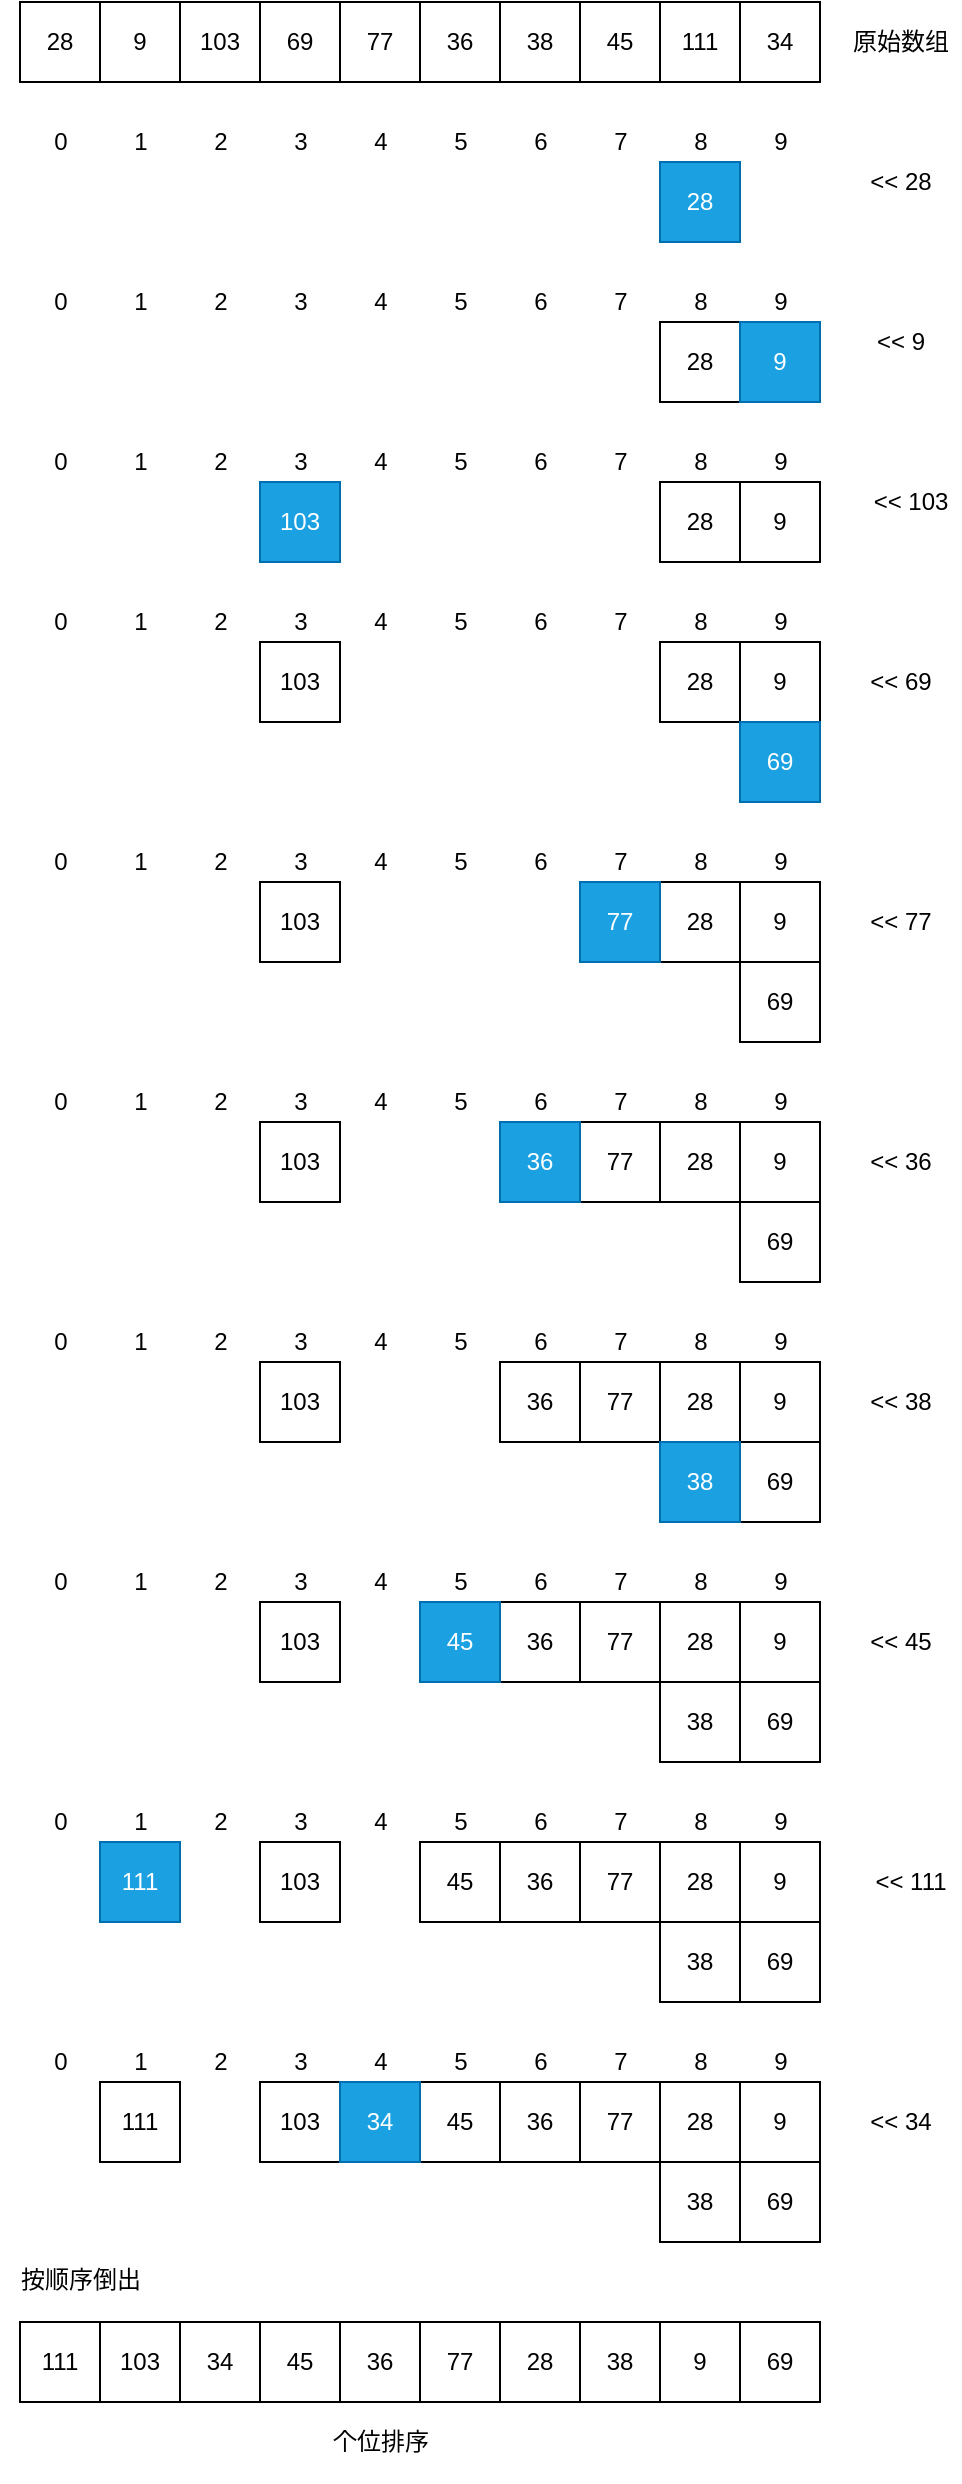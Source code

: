 <mxfile version="13.6.2" type="device" pages="3"><diagram id="pxlcM9nCiMm4yGHFS_c0" name="个位排序"><mxGraphModel dx="1038" dy="616" grid="1" gridSize="10" guides="1" tooltips="1" connect="1" arrows="1" fold="1" page="1" pageScale="1" pageWidth="827" pageHeight="1169" math="0" shadow="0"><root><mxCell id="0"/><mxCell id="1" parent="0"/><mxCell id="t--sgT7j7UzCIPbLj5nb-2" value="28" style="rounded=0;whiteSpace=wrap;html=1;" vertex="1" parent="1"><mxGeometry x="40" y="40" width="40" height="40" as="geometry"/></mxCell><mxCell id="t--sgT7j7UzCIPbLj5nb-3" value="9" style="rounded=0;whiteSpace=wrap;html=1;" vertex="1" parent="1"><mxGeometry x="80" y="40" width="40" height="40" as="geometry"/></mxCell><mxCell id="t--sgT7j7UzCIPbLj5nb-4" value="103" style="rounded=0;whiteSpace=wrap;html=1;" vertex="1" parent="1"><mxGeometry x="120" y="40" width="40" height="40" as="geometry"/></mxCell><mxCell id="t--sgT7j7UzCIPbLj5nb-5" value="69" style="rounded=0;whiteSpace=wrap;html=1;" vertex="1" parent="1"><mxGeometry x="160" y="40" width="40" height="40" as="geometry"/></mxCell><mxCell id="t--sgT7j7UzCIPbLj5nb-6" value="77" style="rounded=0;whiteSpace=wrap;html=1;" vertex="1" parent="1"><mxGeometry x="200" y="40" width="40" height="40" as="geometry"/></mxCell><mxCell id="t--sgT7j7UzCIPbLj5nb-7" value="36" style="rounded=0;whiteSpace=wrap;html=1;" vertex="1" parent="1"><mxGeometry x="240" y="40" width="40" height="40" as="geometry"/></mxCell><mxCell id="t--sgT7j7UzCIPbLj5nb-8" value="38" style="rounded=0;whiteSpace=wrap;html=1;" vertex="1" parent="1"><mxGeometry x="280" y="40" width="40" height="40" as="geometry"/></mxCell><mxCell id="t--sgT7j7UzCIPbLj5nb-9" value="45" style="rounded=0;whiteSpace=wrap;html=1;" vertex="1" parent="1"><mxGeometry x="320" y="40" width="40" height="40" as="geometry"/></mxCell><mxCell id="t--sgT7j7UzCIPbLj5nb-10" value="111" style="rounded=0;whiteSpace=wrap;html=1;" vertex="1" parent="1"><mxGeometry x="360" y="40" width="40" height="40" as="geometry"/></mxCell><mxCell id="t--sgT7j7UzCIPbLj5nb-11" value="34" style="rounded=0;whiteSpace=wrap;html=1;" vertex="1" parent="1"><mxGeometry x="400" y="40" width="40" height="40" as="geometry"/></mxCell><mxCell id="t--sgT7j7UzCIPbLj5nb-12" value="原始数组" style="text;html=1;align=center;verticalAlign=middle;resizable=0;points=[];autosize=1;" vertex="1" parent="1"><mxGeometry x="450" y="50" width="60" height="20" as="geometry"/></mxCell><mxCell id="t--sgT7j7UzCIPbLj5nb-13" value="0" style="text;html=1;align=center;verticalAlign=middle;resizable=0;points=[];autosize=1;" vertex="1" parent="1"><mxGeometry x="50" y="100" width="20" height="20" as="geometry"/></mxCell><mxCell id="t--sgT7j7UzCIPbLj5nb-14" value="1" style="text;html=1;align=center;verticalAlign=middle;resizable=0;points=[];autosize=1;" vertex="1" parent="1"><mxGeometry x="90" y="100" width="20" height="20" as="geometry"/></mxCell><mxCell id="t--sgT7j7UzCIPbLj5nb-15" value="2" style="text;html=1;align=center;verticalAlign=middle;resizable=0;points=[];autosize=1;" vertex="1" parent="1"><mxGeometry x="130" y="100" width="20" height="20" as="geometry"/></mxCell><mxCell id="t--sgT7j7UzCIPbLj5nb-16" value="3" style="text;html=1;align=center;verticalAlign=middle;resizable=0;points=[];autosize=1;" vertex="1" parent="1"><mxGeometry x="170" y="100" width="20" height="20" as="geometry"/></mxCell><mxCell id="t--sgT7j7UzCIPbLj5nb-17" value="4" style="text;html=1;align=center;verticalAlign=middle;resizable=0;points=[];autosize=1;" vertex="1" parent="1"><mxGeometry x="210" y="100" width="20" height="20" as="geometry"/></mxCell><mxCell id="t--sgT7j7UzCIPbLj5nb-18" value="5" style="text;html=1;align=center;verticalAlign=middle;resizable=0;points=[];autosize=1;" vertex="1" parent="1"><mxGeometry x="250" y="100" width="20" height="20" as="geometry"/></mxCell><mxCell id="t--sgT7j7UzCIPbLj5nb-19" value="6" style="text;html=1;align=center;verticalAlign=middle;resizable=0;points=[];autosize=1;" vertex="1" parent="1"><mxGeometry x="290" y="100" width="20" height="20" as="geometry"/></mxCell><mxCell id="t--sgT7j7UzCIPbLj5nb-20" value="7" style="text;html=1;align=center;verticalAlign=middle;resizable=0;points=[];autosize=1;" vertex="1" parent="1"><mxGeometry x="330" y="100" width="20" height="20" as="geometry"/></mxCell><mxCell id="t--sgT7j7UzCIPbLj5nb-21" value="8" style="text;html=1;align=center;verticalAlign=middle;resizable=0;points=[];autosize=1;" vertex="1" parent="1"><mxGeometry x="370" y="100" width="20" height="20" as="geometry"/></mxCell><mxCell id="t--sgT7j7UzCIPbLj5nb-22" value="9" style="text;html=1;align=center;verticalAlign=middle;resizable=0;points=[];autosize=1;" vertex="1" parent="1"><mxGeometry x="410" y="100" width="20" height="20" as="geometry"/></mxCell><mxCell id="t--sgT7j7UzCIPbLj5nb-23" value="&amp;lt;&amp;lt; 28" style="text;html=1;align=center;verticalAlign=middle;resizable=0;points=[];autosize=1;" vertex="1" parent="1"><mxGeometry x="455" y="120" width="50" height="20" as="geometry"/></mxCell><mxCell id="t--sgT7j7UzCIPbLj5nb-24" value="28" style="rounded=0;whiteSpace=wrap;html=1;fillColor=#1ba1e2;strokeColor=#006EAF;fontColor=#ffffff;" vertex="1" parent="1"><mxGeometry x="360" y="120" width="40" height="40" as="geometry"/></mxCell><mxCell id="t--sgT7j7UzCIPbLj5nb-25" value="0" style="text;html=1;align=center;verticalAlign=middle;resizable=0;points=[];autosize=1;" vertex="1" parent="1"><mxGeometry x="50" y="180" width="20" height="20" as="geometry"/></mxCell><mxCell id="t--sgT7j7UzCIPbLj5nb-26" value="1" style="text;html=1;align=center;verticalAlign=middle;resizable=0;points=[];autosize=1;" vertex="1" parent="1"><mxGeometry x="90" y="180" width="20" height="20" as="geometry"/></mxCell><mxCell id="t--sgT7j7UzCIPbLj5nb-27" value="2" style="text;html=1;align=center;verticalAlign=middle;resizable=0;points=[];autosize=1;" vertex="1" parent="1"><mxGeometry x="130" y="180" width="20" height="20" as="geometry"/></mxCell><mxCell id="t--sgT7j7UzCIPbLj5nb-28" value="3" style="text;html=1;align=center;verticalAlign=middle;resizable=0;points=[];autosize=1;" vertex="1" parent="1"><mxGeometry x="170" y="180" width="20" height="20" as="geometry"/></mxCell><mxCell id="t--sgT7j7UzCIPbLj5nb-29" value="4" style="text;html=1;align=center;verticalAlign=middle;resizable=0;points=[];autosize=1;" vertex="1" parent="1"><mxGeometry x="210" y="180" width="20" height="20" as="geometry"/></mxCell><mxCell id="t--sgT7j7UzCIPbLj5nb-30" value="5" style="text;html=1;align=center;verticalAlign=middle;resizable=0;points=[];autosize=1;" vertex="1" parent="1"><mxGeometry x="250" y="180" width="20" height="20" as="geometry"/></mxCell><mxCell id="t--sgT7j7UzCIPbLj5nb-31" value="6" style="text;html=1;align=center;verticalAlign=middle;resizable=0;points=[];autosize=1;" vertex="1" parent="1"><mxGeometry x="290" y="180" width="20" height="20" as="geometry"/></mxCell><mxCell id="t--sgT7j7UzCIPbLj5nb-32" value="7" style="text;html=1;align=center;verticalAlign=middle;resizable=0;points=[];autosize=1;" vertex="1" parent="1"><mxGeometry x="330" y="180" width="20" height="20" as="geometry"/></mxCell><mxCell id="t--sgT7j7UzCIPbLj5nb-33" value="8" style="text;html=1;align=center;verticalAlign=middle;resizable=0;points=[];autosize=1;" vertex="1" parent="1"><mxGeometry x="370" y="180" width="20" height="20" as="geometry"/></mxCell><mxCell id="t--sgT7j7UzCIPbLj5nb-34" value="9" style="text;html=1;align=center;verticalAlign=middle;resizable=0;points=[];autosize=1;" vertex="1" parent="1"><mxGeometry x="410" y="180" width="20" height="20" as="geometry"/></mxCell><mxCell id="t--sgT7j7UzCIPbLj5nb-35" value="&amp;lt;&amp;lt; 9" style="text;html=1;align=center;verticalAlign=middle;resizable=0;points=[];autosize=1;" vertex="1" parent="1"><mxGeometry x="460" y="200" width="40" height="20" as="geometry"/></mxCell><mxCell id="t--sgT7j7UzCIPbLj5nb-36" value="28" style="rounded=0;whiteSpace=wrap;html=1;" vertex="1" parent="1"><mxGeometry x="360" y="200" width="40" height="40" as="geometry"/></mxCell><mxCell id="t--sgT7j7UzCIPbLj5nb-37" value="9" style="rounded=0;whiteSpace=wrap;html=1;fillColor=#1ba1e2;strokeColor=#006EAF;fontColor=#ffffff;" vertex="1" parent="1"><mxGeometry x="400" y="200" width="40" height="40" as="geometry"/></mxCell><mxCell id="t--sgT7j7UzCIPbLj5nb-38" value="0" style="text;html=1;align=center;verticalAlign=middle;resizable=0;points=[];autosize=1;" vertex="1" parent="1"><mxGeometry x="50" y="260" width="20" height="20" as="geometry"/></mxCell><mxCell id="t--sgT7j7UzCIPbLj5nb-39" value="1" style="text;html=1;align=center;verticalAlign=middle;resizable=0;points=[];autosize=1;" vertex="1" parent="1"><mxGeometry x="90" y="260" width="20" height="20" as="geometry"/></mxCell><mxCell id="t--sgT7j7UzCIPbLj5nb-40" value="2" style="text;html=1;align=center;verticalAlign=middle;resizable=0;points=[];autosize=1;" vertex="1" parent="1"><mxGeometry x="130" y="260" width="20" height="20" as="geometry"/></mxCell><mxCell id="t--sgT7j7UzCIPbLj5nb-41" value="3" style="text;html=1;align=center;verticalAlign=middle;resizable=0;points=[];autosize=1;" vertex="1" parent="1"><mxGeometry x="170" y="260" width="20" height="20" as="geometry"/></mxCell><mxCell id="t--sgT7j7UzCIPbLj5nb-42" value="4" style="text;html=1;align=center;verticalAlign=middle;resizable=0;points=[];autosize=1;" vertex="1" parent="1"><mxGeometry x="210" y="260" width="20" height="20" as="geometry"/></mxCell><mxCell id="t--sgT7j7UzCIPbLj5nb-43" value="5" style="text;html=1;align=center;verticalAlign=middle;resizable=0;points=[];autosize=1;" vertex="1" parent="1"><mxGeometry x="250" y="260" width="20" height="20" as="geometry"/></mxCell><mxCell id="t--sgT7j7UzCIPbLj5nb-44" value="6" style="text;html=1;align=center;verticalAlign=middle;resizable=0;points=[];autosize=1;" vertex="1" parent="1"><mxGeometry x="290" y="260" width="20" height="20" as="geometry"/></mxCell><mxCell id="t--sgT7j7UzCIPbLj5nb-45" value="7" style="text;html=1;align=center;verticalAlign=middle;resizable=0;points=[];autosize=1;" vertex="1" parent="1"><mxGeometry x="330" y="260" width="20" height="20" as="geometry"/></mxCell><mxCell id="t--sgT7j7UzCIPbLj5nb-46" value="8" style="text;html=1;align=center;verticalAlign=middle;resizable=0;points=[];autosize=1;" vertex="1" parent="1"><mxGeometry x="370" y="260" width="20" height="20" as="geometry"/></mxCell><mxCell id="t--sgT7j7UzCIPbLj5nb-47" value="9" style="text;html=1;align=center;verticalAlign=middle;resizable=0;points=[];autosize=1;" vertex="1" parent="1"><mxGeometry x="410" y="260" width="20" height="20" as="geometry"/></mxCell><mxCell id="t--sgT7j7UzCIPbLj5nb-48" value="&amp;lt;&amp;lt; 103" style="text;html=1;align=center;verticalAlign=middle;resizable=0;points=[];autosize=1;" vertex="1" parent="1"><mxGeometry x="460" y="280" width="50" height="20" as="geometry"/></mxCell><mxCell id="t--sgT7j7UzCIPbLj5nb-49" value="28" style="rounded=0;whiteSpace=wrap;html=1;" vertex="1" parent="1"><mxGeometry x="360" y="280" width="40" height="40" as="geometry"/></mxCell><mxCell id="t--sgT7j7UzCIPbLj5nb-50" value="9" style="rounded=0;whiteSpace=wrap;html=1;" vertex="1" parent="1"><mxGeometry x="400" y="280" width="40" height="40" as="geometry"/></mxCell><mxCell id="t--sgT7j7UzCIPbLj5nb-51" value="103" style="rounded=0;whiteSpace=wrap;html=1;fillColor=#1ba1e2;strokeColor=#006EAF;fontColor=#ffffff;" vertex="1" parent="1"><mxGeometry x="160" y="280" width="40" height="40" as="geometry"/></mxCell><mxCell id="t--sgT7j7UzCIPbLj5nb-52" value="0" style="text;html=1;align=center;verticalAlign=middle;resizable=0;points=[];autosize=1;" vertex="1" parent="1"><mxGeometry x="50" y="340" width="20" height="20" as="geometry"/></mxCell><mxCell id="t--sgT7j7UzCIPbLj5nb-53" value="1" style="text;html=1;align=center;verticalAlign=middle;resizable=0;points=[];autosize=1;" vertex="1" parent="1"><mxGeometry x="90" y="340" width="20" height="20" as="geometry"/></mxCell><mxCell id="t--sgT7j7UzCIPbLj5nb-54" value="2" style="text;html=1;align=center;verticalAlign=middle;resizable=0;points=[];autosize=1;" vertex="1" parent="1"><mxGeometry x="130" y="340" width="20" height="20" as="geometry"/></mxCell><mxCell id="t--sgT7j7UzCIPbLj5nb-55" value="3" style="text;html=1;align=center;verticalAlign=middle;resizable=0;points=[];autosize=1;" vertex="1" parent="1"><mxGeometry x="170" y="340" width="20" height="20" as="geometry"/></mxCell><mxCell id="t--sgT7j7UzCIPbLj5nb-56" value="4" style="text;html=1;align=center;verticalAlign=middle;resizable=0;points=[];autosize=1;" vertex="1" parent="1"><mxGeometry x="210" y="340" width="20" height="20" as="geometry"/></mxCell><mxCell id="t--sgT7j7UzCIPbLj5nb-57" value="5" style="text;html=1;align=center;verticalAlign=middle;resizable=0;points=[];autosize=1;" vertex="1" parent="1"><mxGeometry x="250" y="340" width="20" height="20" as="geometry"/></mxCell><mxCell id="t--sgT7j7UzCIPbLj5nb-58" value="6" style="text;html=1;align=center;verticalAlign=middle;resizable=0;points=[];autosize=1;" vertex="1" parent="1"><mxGeometry x="290" y="340" width="20" height="20" as="geometry"/></mxCell><mxCell id="t--sgT7j7UzCIPbLj5nb-59" value="7" style="text;html=1;align=center;verticalAlign=middle;resizable=0;points=[];autosize=1;" vertex="1" parent="1"><mxGeometry x="330" y="340" width="20" height="20" as="geometry"/></mxCell><mxCell id="t--sgT7j7UzCIPbLj5nb-60" value="8" style="text;html=1;align=center;verticalAlign=middle;resizable=0;points=[];autosize=1;" vertex="1" parent="1"><mxGeometry x="370" y="340" width="20" height="20" as="geometry"/></mxCell><mxCell id="t--sgT7j7UzCIPbLj5nb-61" value="9" style="text;html=1;align=center;verticalAlign=middle;resizable=0;points=[];autosize=1;" vertex="1" parent="1"><mxGeometry x="410" y="340" width="20" height="20" as="geometry"/></mxCell><mxCell id="t--sgT7j7UzCIPbLj5nb-62" value="&amp;lt;&amp;lt; 69" style="text;html=1;align=center;verticalAlign=middle;resizable=0;points=[];autosize=1;" vertex="1" parent="1"><mxGeometry x="455" y="370" width="50" height="20" as="geometry"/></mxCell><mxCell id="t--sgT7j7UzCIPbLj5nb-63" value="28" style="rounded=0;whiteSpace=wrap;html=1;" vertex="1" parent="1"><mxGeometry x="360" y="360" width="40" height="40" as="geometry"/></mxCell><mxCell id="t--sgT7j7UzCIPbLj5nb-64" value="9" style="rounded=0;whiteSpace=wrap;html=1;" vertex="1" parent="1"><mxGeometry x="400" y="360" width="40" height="40" as="geometry"/></mxCell><mxCell id="t--sgT7j7UzCIPbLj5nb-65" value="103" style="rounded=0;whiteSpace=wrap;html=1;" vertex="1" parent="1"><mxGeometry x="160" y="360" width="40" height="40" as="geometry"/></mxCell><mxCell id="t--sgT7j7UzCIPbLj5nb-66" value="69" style="rounded=0;whiteSpace=wrap;html=1;fillColor=#1ba1e2;strokeColor=#006EAF;fontColor=#ffffff;" vertex="1" parent="1"><mxGeometry x="400" y="400" width="40" height="40" as="geometry"/></mxCell><mxCell id="t--sgT7j7UzCIPbLj5nb-67" value="0" style="text;html=1;align=center;verticalAlign=middle;resizable=0;points=[];autosize=1;" vertex="1" parent="1"><mxGeometry x="50" y="460" width="20" height="20" as="geometry"/></mxCell><mxCell id="t--sgT7j7UzCIPbLj5nb-68" value="1" style="text;html=1;align=center;verticalAlign=middle;resizable=0;points=[];autosize=1;" vertex="1" parent="1"><mxGeometry x="90" y="460" width="20" height="20" as="geometry"/></mxCell><mxCell id="t--sgT7j7UzCIPbLj5nb-69" value="2" style="text;html=1;align=center;verticalAlign=middle;resizable=0;points=[];autosize=1;" vertex="1" parent="1"><mxGeometry x="130" y="460" width="20" height="20" as="geometry"/></mxCell><mxCell id="t--sgT7j7UzCIPbLj5nb-70" value="3" style="text;html=1;align=center;verticalAlign=middle;resizable=0;points=[];autosize=1;" vertex="1" parent="1"><mxGeometry x="170" y="460" width="20" height="20" as="geometry"/></mxCell><mxCell id="t--sgT7j7UzCIPbLj5nb-71" value="4" style="text;html=1;align=center;verticalAlign=middle;resizable=0;points=[];autosize=1;" vertex="1" parent="1"><mxGeometry x="210" y="460" width="20" height="20" as="geometry"/></mxCell><mxCell id="t--sgT7j7UzCIPbLj5nb-72" value="5" style="text;html=1;align=center;verticalAlign=middle;resizable=0;points=[];autosize=1;" vertex="1" parent="1"><mxGeometry x="250" y="460" width="20" height="20" as="geometry"/></mxCell><mxCell id="t--sgT7j7UzCIPbLj5nb-73" value="6" style="text;html=1;align=center;verticalAlign=middle;resizable=0;points=[];autosize=1;" vertex="1" parent="1"><mxGeometry x="290" y="460" width="20" height="20" as="geometry"/></mxCell><mxCell id="t--sgT7j7UzCIPbLj5nb-74" value="7" style="text;html=1;align=center;verticalAlign=middle;resizable=0;points=[];autosize=1;" vertex="1" parent="1"><mxGeometry x="330" y="460" width="20" height="20" as="geometry"/></mxCell><mxCell id="t--sgT7j7UzCIPbLj5nb-75" value="8" style="text;html=1;align=center;verticalAlign=middle;resizable=0;points=[];autosize=1;" vertex="1" parent="1"><mxGeometry x="370" y="460" width="20" height="20" as="geometry"/></mxCell><mxCell id="t--sgT7j7UzCIPbLj5nb-76" value="9" style="text;html=1;align=center;verticalAlign=middle;resizable=0;points=[];autosize=1;" vertex="1" parent="1"><mxGeometry x="410" y="460" width="20" height="20" as="geometry"/></mxCell><mxCell id="t--sgT7j7UzCIPbLj5nb-77" value="&amp;lt;&amp;lt; 77" style="text;html=1;align=center;verticalAlign=middle;resizable=0;points=[];autosize=1;" vertex="1" parent="1"><mxGeometry x="455" y="490" width="50" height="20" as="geometry"/></mxCell><mxCell id="t--sgT7j7UzCIPbLj5nb-78" value="28" style="rounded=0;whiteSpace=wrap;html=1;" vertex="1" parent="1"><mxGeometry x="360" y="480" width="40" height="40" as="geometry"/></mxCell><mxCell id="t--sgT7j7UzCIPbLj5nb-79" value="9" style="rounded=0;whiteSpace=wrap;html=1;" vertex="1" parent="1"><mxGeometry x="400" y="480" width="40" height="40" as="geometry"/></mxCell><mxCell id="t--sgT7j7UzCIPbLj5nb-80" value="103" style="rounded=0;whiteSpace=wrap;html=1;" vertex="1" parent="1"><mxGeometry x="160" y="480" width="40" height="40" as="geometry"/></mxCell><mxCell id="t--sgT7j7UzCIPbLj5nb-81" value="69" style="rounded=0;whiteSpace=wrap;html=1;" vertex="1" parent="1"><mxGeometry x="400" y="520" width="40" height="40" as="geometry"/></mxCell><mxCell id="t--sgT7j7UzCIPbLj5nb-82" value="77" style="rounded=0;whiteSpace=wrap;html=1;fillColor=#1ba1e2;strokeColor=#006EAF;fontColor=#ffffff;" vertex="1" parent="1"><mxGeometry x="320" y="480" width="40" height="40" as="geometry"/></mxCell><mxCell id="t--sgT7j7UzCIPbLj5nb-83" value="0" style="text;html=1;align=center;verticalAlign=middle;resizable=0;points=[];autosize=1;" vertex="1" parent="1"><mxGeometry x="50" y="580" width="20" height="20" as="geometry"/></mxCell><mxCell id="t--sgT7j7UzCIPbLj5nb-84" value="1" style="text;html=1;align=center;verticalAlign=middle;resizable=0;points=[];autosize=1;" vertex="1" parent="1"><mxGeometry x="90" y="580" width="20" height="20" as="geometry"/></mxCell><mxCell id="t--sgT7j7UzCIPbLj5nb-85" value="2" style="text;html=1;align=center;verticalAlign=middle;resizable=0;points=[];autosize=1;" vertex="1" parent="1"><mxGeometry x="130" y="580" width="20" height="20" as="geometry"/></mxCell><mxCell id="t--sgT7j7UzCIPbLj5nb-86" value="3" style="text;html=1;align=center;verticalAlign=middle;resizable=0;points=[];autosize=1;" vertex="1" parent="1"><mxGeometry x="170" y="580" width="20" height="20" as="geometry"/></mxCell><mxCell id="t--sgT7j7UzCIPbLj5nb-87" value="4" style="text;html=1;align=center;verticalAlign=middle;resizable=0;points=[];autosize=1;" vertex="1" parent="1"><mxGeometry x="210" y="580" width="20" height="20" as="geometry"/></mxCell><mxCell id="t--sgT7j7UzCIPbLj5nb-88" value="5" style="text;html=1;align=center;verticalAlign=middle;resizable=0;points=[];autosize=1;" vertex="1" parent="1"><mxGeometry x="250" y="580" width="20" height="20" as="geometry"/></mxCell><mxCell id="t--sgT7j7UzCIPbLj5nb-89" value="6" style="text;html=1;align=center;verticalAlign=middle;resizable=0;points=[];autosize=1;" vertex="1" parent="1"><mxGeometry x="290" y="580" width="20" height="20" as="geometry"/></mxCell><mxCell id="t--sgT7j7UzCIPbLj5nb-90" value="7" style="text;html=1;align=center;verticalAlign=middle;resizable=0;points=[];autosize=1;" vertex="1" parent="1"><mxGeometry x="330" y="580" width="20" height="20" as="geometry"/></mxCell><mxCell id="t--sgT7j7UzCIPbLj5nb-91" value="8" style="text;html=1;align=center;verticalAlign=middle;resizable=0;points=[];autosize=1;" vertex="1" parent="1"><mxGeometry x="370" y="580" width="20" height="20" as="geometry"/></mxCell><mxCell id="t--sgT7j7UzCIPbLj5nb-92" value="9" style="text;html=1;align=center;verticalAlign=middle;resizable=0;points=[];autosize=1;" vertex="1" parent="1"><mxGeometry x="410" y="580" width="20" height="20" as="geometry"/></mxCell><mxCell id="t--sgT7j7UzCIPbLj5nb-93" value="&amp;lt;&amp;lt; 36" style="text;html=1;align=center;verticalAlign=middle;resizable=0;points=[];autosize=1;" vertex="1" parent="1"><mxGeometry x="455" y="610" width="50" height="20" as="geometry"/></mxCell><mxCell id="t--sgT7j7UzCIPbLj5nb-94" value="28" style="rounded=0;whiteSpace=wrap;html=1;" vertex="1" parent="1"><mxGeometry x="360" y="600" width="40" height="40" as="geometry"/></mxCell><mxCell id="t--sgT7j7UzCIPbLj5nb-95" value="9" style="rounded=0;whiteSpace=wrap;html=1;" vertex="1" parent="1"><mxGeometry x="400" y="600" width="40" height="40" as="geometry"/></mxCell><mxCell id="t--sgT7j7UzCIPbLj5nb-96" value="103" style="rounded=0;whiteSpace=wrap;html=1;" vertex="1" parent="1"><mxGeometry x="160" y="600" width="40" height="40" as="geometry"/></mxCell><mxCell id="t--sgT7j7UzCIPbLj5nb-97" value="69" style="rounded=0;whiteSpace=wrap;html=1;" vertex="1" parent="1"><mxGeometry x="400" y="640" width="40" height="40" as="geometry"/></mxCell><mxCell id="t--sgT7j7UzCIPbLj5nb-98" value="77" style="rounded=0;whiteSpace=wrap;html=1;" vertex="1" parent="1"><mxGeometry x="320" y="600" width="40" height="40" as="geometry"/></mxCell><mxCell id="t--sgT7j7UzCIPbLj5nb-99" value="36" style="rounded=0;whiteSpace=wrap;html=1;fillColor=#1ba1e2;strokeColor=#006EAF;fontColor=#ffffff;" vertex="1" parent="1"><mxGeometry x="280" y="600" width="40" height="40" as="geometry"/></mxCell><mxCell id="t--sgT7j7UzCIPbLj5nb-100" value="0" style="text;html=1;align=center;verticalAlign=middle;resizable=0;points=[];autosize=1;" vertex="1" parent="1"><mxGeometry x="50" y="700" width="20" height="20" as="geometry"/></mxCell><mxCell id="t--sgT7j7UzCIPbLj5nb-101" value="1" style="text;html=1;align=center;verticalAlign=middle;resizable=0;points=[];autosize=1;" vertex="1" parent="1"><mxGeometry x="90" y="700" width="20" height="20" as="geometry"/></mxCell><mxCell id="t--sgT7j7UzCIPbLj5nb-102" value="2" style="text;html=1;align=center;verticalAlign=middle;resizable=0;points=[];autosize=1;" vertex="1" parent="1"><mxGeometry x="130" y="700" width="20" height="20" as="geometry"/></mxCell><mxCell id="t--sgT7j7UzCIPbLj5nb-103" value="3" style="text;html=1;align=center;verticalAlign=middle;resizable=0;points=[];autosize=1;" vertex="1" parent="1"><mxGeometry x="170" y="700" width="20" height="20" as="geometry"/></mxCell><mxCell id="t--sgT7j7UzCIPbLj5nb-104" value="4" style="text;html=1;align=center;verticalAlign=middle;resizable=0;points=[];autosize=1;" vertex="1" parent="1"><mxGeometry x="210" y="700" width="20" height="20" as="geometry"/></mxCell><mxCell id="t--sgT7j7UzCIPbLj5nb-105" value="5" style="text;html=1;align=center;verticalAlign=middle;resizable=0;points=[];autosize=1;" vertex="1" parent="1"><mxGeometry x="250" y="700" width="20" height="20" as="geometry"/></mxCell><mxCell id="t--sgT7j7UzCIPbLj5nb-106" value="6" style="text;html=1;align=center;verticalAlign=middle;resizable=0;points=[];autosize=1;" vertex="1" parent="1"><mxGeometry x="290" y="700" width="20" height="20" as="geometry"/></mxCell><mxCell id="t--sgT7j7UzCIPbLj5nb-107" value="7" style="text;html=1;align=center;verticalAlign=middle;resizable=0;points=[];autosize=1;" vertex="1" parent="1"><mxGeometry x="330" y="700" width="20" height="20" as="geometry"/></mxCell><mxCell id="t--sgT7j7UzCIPbLj5nb-108" value="8" style="text;html=1;align=center;verticalAlign=middle;resizable=0;points=[];autosize=1;" vertex="1" parent="1"><mxGeometry x="370" y="700" width="20" height="20" as="geometry"/></mxCell><mxCell id="t--sgT7j7UzCIPbLj5nb-109" value="9" style="text;html=1;align=center;verticalAlign=middle;resizable=0;points=[];autosize=1;" vertex="1" parent="1"><mxGeometry x="410" y="700" width="20" height="20" as="geometry"/></mxCell><mxCell id="t--sgT7j7UzCIPbLj5nb-110" value="&amp;lt;&amp;lt; 38" style="text;html=1;align=center;verticalAlign=middle;resizable=0;points=[];autosize=1;" vertex="1" parent="1"><mxGeometry x="455" y="730" width="50" height="20" as="geometry"/></mxCell><mxCell id="t--sgT7j7UzCIPbLj5nb-111" value="28" style="rounded=0;whiteSpace=wrap;html=1;" vertex="1" parent="1"><mxGeometry x="360" y="720" width="40" height="40" as="geometry"/></mxCell><mxCell id="t--sgT7j7UzCIPbLj5nb-112" value="9" style="rounded=0;whiteSpace=wrap;html=1;" vertex="1" parent="1"><mxGeometry x="400" y="720" width="40" height="40" as="geometry"/></mxCell><mxCell id="t--sgT7j7UzCIPbLj5nb-113" value="103" style="rounded=0;whiteSpace=wrap;html=1;" vertex="1" parent="1"><mxGeometry x="160" y="720" width="40" height="40" as="geometry"/></mxCell><mxCell id="t--sgT7j7UzCIPbLj5nb-114" value="69" style="rounded=0;whiteSpace=wrap;html=1;" vertex="1" parent="1"><mxGeometry x="400" y="760" width="40" height="40" as="geometry"/></mxCell><mxCell id="t--sgT7j7UzCIPbLj5nb-115" value="77" style="rounded=0;whiteSpace=wrap;html=1;" vertex="1" parent="1"><mxGeometry x="320" y="720" width="40" height="40" as="geometry"/></mxCell><mxCell id="t--sgT7j7UzCIPbLj5nb-116" value="36" style="rounded=0;whiteSpace=wrap;html=1;" vertex="1" parent="1"><mxGeometry x="280" y="720" width="40" height="40" as="geometry"/></mxCell><mxCell id="t--sgT7j7UzCIPbLj5nb-117" value="38" style="rounded=0;whiteSpace=wrap;html=1;fillColor=#1ba1e2;strokeColor=#006EAF;fontColor=#ffffff;" vertex="1" parent="1"><mxGeometry x="360" y="760" width="40" height="40" as="geometry"/></mxCell><mxCell id="t--sgT7j7UzCIPbLj5nb-118" value="0" style="text;html=1;align=center;verticalAlign=middle;resizable=0;points=[];autosize=1;" vertex="1" parent="1"><mxGeometry x="50" y="820" width="20" height="20" as="geometry"/></mxCell><mxCell id="t--sgT7j7UzCIPbLj5nb-119" value="1" style="text;html=1;align=center;verticalAlign=middle;resizable=0;points=[];autosize=1;" vertex="1" parent="1"><mxGeometry x="90" y="820" width="20" height="20" as="geometry"/></mxCell><mxCell id="t--sgT7j7UzCIPbLj5nb-120" value="2" style="text;html=1;align=center;verticalAlign=middle;resizable=0;points=[];autosize=1;" vertex="1" parent="1"><mxGeometry x="130" y="820" width="20" height="20" as="geometry"/></mxCell><mxCell id="t--sgT7j7UzCIPbLj5nb-121" value="3" style="text;html=1;align=center;verticalAlign=middle;resizable=0;points=[];autosize=1;" vertex="1" parent="1"><mxGeometry x="170" y="820" width="20" height="20" as="geometry"/></mxCell><mxCell id="t--sgT7j7UzCIPbLj5nb-122" value="4" style="text;html=1;align=center;verticalAlign=middle;resizable=0;points=[];autosize=1;" vertex="1" parent="1"><mxGeometry x="210" y="820" width="20" height="20" as="geometry"/></mxCell><mxCell id="t--sgT7j7UzCIPbLj5nb-123" value="5" style="text;html=1;align=center;verticalAlign=middle;resizable=0;points=[];autosize=1;" vertex="1" parent="1"><mxGeometry x="250" y="820" width="20" height="20" as="geometry"/></mxCell><mxCell id="t--sgT7j7UzCIPbLj5nb-124" value="6" style="text;html=1;align=center;verticalAlign=middle;resizable=0;points=[];autosize=1;" vertex="1" parent="1"><mxGeometry x="290" y="820" width="20" height="20" as="geometry"/></mxCell><mxCell id="t--sgT7j7UzCIPbLj5nb-125" value="7" style="text;html=1;align=center;verticalAlign=middle;resizable=0;points=[];autosize=1;" vertex="1" parent="1"><mxGeometry x="330" y="820" width="20" height="20" as="geometry"/></mxCell><mxCell id="t--sgT7j7UzCIPbLj5nb-126" value="8" style="text;html=1;align=center;verticalAlign=middle;resizable=0;points=[];autosize=1;" vertex="1" parent="1"><mxGeometry x="370" y="820" width="20" height="20" as="geometry"/></mxCell><mxCell id="t--sgT7j7UzCIPbLj5nb-127" value="9" style="text;html=1;align=center;verticalAlign=middle;resizable=0;points=[];autosize=1;" vertex="1" parent="1"><mxGeometry x="410" y="820" width="20" height="20" as="geometry"/></mxCell><mxCell id="t--sgT7j7UzCIPbLj5nb-128" value="&amp;lt;&amp;lt; 45" style="text;html=1;align=center;verticalAlign=middle;resizable=0;points=[];autosize=1;" vertex="1" parent="1"><mxGeometry x="455" y="850" width="50" height="20" as="geometry"/></mxCell><mxCell id="t--sgT7j7UzCIPbLj5nb-129" value="28" style="rounded=0;whiteSpace=wrap;html=1;" vertex="1" parent="1"><mxGeometry x="360" y="840" width="40" height="40" as="geometry"/></mxCell><mxCell id="t--sgT7j7UzCIPbLj5nb-130" value="9" style="rounded=0;whiteSpace=wrap;html=1;" vertex="1" parent="1"><mxGeometry x="400" y="840" width="40" height="40" as="geometry"/></mxCell><mxCell id="t--sgT7j7UzCIPbLj5nb-131" value="103" style="rounded=0;whiteSpace=wrap;html=1;" vertex="1" parent="1"><mxGeometry x="160" y="840" width="40" height="40" as="geometry"/></mxCell><mxCell id="t--sgT7j7UzCIPbLj5nb-132" value="69" style="rounded=0;whiteSpace=wrap;html=1;" vertex="1" parent="1"><mxGeometry x="400" y="880" width="40" height="40" as="geometry"/></mxCell><mxCell id="t--sgT7j7UzCIPbLj5nb-133" value="77" style="rounded=0;whiteSpace=wrap;html=1;" vertex="1" parent="1"><mxGeometry x="320" y="840" width="40" height="40" as="geometry"/></mxCell><mxCell id="t--sgT7j7UzCIPbLj5nb-134" value="36" style="rounded=0;whiteSpace=wrap;html=1;" vertex="1" parent="1"><mxGeometry x="280" y="840" width="40" height="40" as="geometry"/></mxCell><mxCell id="t--sgT7j7UzCIPbLj5nb-135" value="38" style="rounded=0;whiteSpace=wrap;html=1;" vertex="1" parent="1"><mxGeometry x="360" y="880" width="40" height="40" as="geometry"/></mxCell><mxCell id="t--sgT7j7UzCIPbLj5nb-136" value="45" style="rounded=0;whiteSpace=wrap;html=1;fillColor=#1ba1e2;strokeColor=#006EAF;fontColor=#ffffff;" vertex="1" parent="1"><mxGeometry x="240" y="840" width="40" height="40" as="geometry"/></mxCell><mxCell id="t--sgT7j7UzCIPbLj5nb-137" value="0" style="text;html=1;align=center;verticalAlign=middle;resizable=0;points=[];autosize=1;" vertex="1" parent="1"><mxGeometry x="50" y="940" width="20" height="20" as="geometry"/></mxCell><mxCell id="t--sgT7j7UzCIPbLj5nb-138" value="1" style="text;html=1;align=center;verticalAlign=middle;resizable=0;points=[];autosize=1;" vertex="1" parent="1"><mxGeometry x="90" y="940" width="20" height="20" as="geometry"/></mxCell><mxCell id="t--sgT7j7UzCIPbLj5nb-139" value="2" style="text;html=1;align=center;verticalAlign=middle;resizable=0;points=[];autosize=1;" vertex="1" parent="1"><mxGeometry x="130" y="940" width="20" height="20" as="geometry"/></mxCell><mxCell id="t--sgT7j7UzCIPbLj5nb-140" value="3" style="text;html=1;align=center;verticalAlign=middle;resizable=0;points=[];autosize=1;" vertex="1" parent="1"><mxGeometry x="170" y="940" width="20" height="20" as="geometry"/></mxCell><mxCell id="t--sgT7j7UzCIPbLj5nb-141" value="4" style="text;html=1;align=center;verticalAlign=middle;resizable=0;points=[];autosize=1;" vertex="1" parent="1"><mxGeometry x="210" y="940" width="20" height="20" as="geometry"/></mxCell><mxCell id="t--sgT7j7UzCIPbLj5nb-142" value="5" style="text;html=1;align=center;verticalAlign=middle;resizable=0;points=[];autosize=1;" vertex="1" parent="1"><mxGeometry x="250" y="940" width="20" height="20" as="geometry"/></mxCell><mxCell id="t--sgT7j7UzCIPbLj5nb-143" value="6" style="text;html=1;align=center;verticalAlign=middle;resizable=0;points=[];autosize=1;" vertex="1" parent="1"><mxGeometry x="290" y="940" width="20" height="20" as="geometry"/></mxCell><mxCell id="t--sgT7j7UzCIPbLj5nb-144" value="7" style="text;html=1;align=center;verticalAlign=middle;resizable=0;points=[];autosize=1;" vertex="1" parent="1"><mxGeometry x="330" y="940" width="20" height="20" as="geometry"/></mxCell><mxCell id="t--sgT7j7UzCIPbLj5nb-145" value="8" style="text;html=1;align=center;verticalAlign=middle;resizable=0;points=[];autosize=1;" vertex="1" parent="1"><mxGeometry x="370" y="940" width="20" height="20" as="geometry"/></mxCell><mxCell id="t--sgT7j7UzCIPbLj5nb-146" value="9" style="text;html=1;align=center;verticalAlign=middle;resizable=0;points=[];autosize=1;" vertex="1" parent="1"><mxGeometry x="410" y="940" width="20" height="20" as="geometry"/></mxCell><mxCell id="t--sgT7j7UzCIPbLj5nb-147" value="&amp;lt;&amp;lt; 111" style="text;html=1;align=center;verticalAlign=middle;resizable=0;points=[];autosize=1;" vertex="1" parent="1"><mxGeometry x="460" y="970" width="50" height="20" as="geometry"/></mxCell><mxCell id="t--sgT7j7UzCIPbLj5nb-148" value="28" style="rounded=0;whiteSpace=wrap;html=1;" vertex="1" parent="1"><mxGeometry x="360" y="960" width="40" height="40" as="geometry"/></mxCell><mxCell id="t--sgT7j7UzCIPbLj5nb-149" value="9" style="rounded=0;whiteSpace=wrap;html=1;" vertex="1" parent="1"><mxGeometry x="400" y="960" width="40" height="40" as="geometry"/></mxCell><mxCell id="t--sgT7j7UzCIPbLj5nb-150" value="103" style="rounded=0;whiteSpace=wrap;html=1;" vertex="1" parent="1"><mxGeometry x="160" y="960" width="40" height="40" as="geometry"/></mxCell><mxCell id="t--sgT7j7UzCIPbLj5nb-151" value="69" style="rounded=0;whiteSpace=wrap;html=1;" vertex="1" parent="1"><mxGeometry x="400" y="1000" width="40" height="40" as="geometry"/></mxCell><mxCell id="t--sgT7j7UzCIPbLj5nb-152" value="77" style="rounded=0;whiteSpace=wrap;html=1;" vertex="1" parent="1"><mxGeometry x="320" y="960" width="40" height="40" as="geometry"/></mxCell><mxCell id="t--sgT7j7UzCIPbLj5nb-153" value="36" style="rounded=0;whiteSpace=wrap;html=1;" vertex="1" parent="1"><mxGeometry x="280" y="960" width="40" height="40" as="geometry"/></mxCell><mxCell id="t--sgT7j7UzCIPbLj5nb-154" value="38" style="rounded=0;whiteSpace=wrap;html=1;" vertex="1" parent="1"><mxGeometry x="360" y="1000" width="40" height="40" as="geometry"/></mxCell><mxCell id="t--sgT7j7UzCIPbLj5nb-155" value="45" style="rounded=0;whiteSpace=wrap;html=1;" vertex="1" parent="1"><mxGeometry x="240" y="960" width="40" height="40" as="geometry"/></mxCell><mxCell id="t--sgT7j7UzCIPbLj5nb-156" value="111" style="rounded=0;whiteSpace=wrap;html=1;fillColor=#1ba1e2;strokeColor=#006EAF;fontColor=#ffffff;" vertex="1" parent="1"><mxGeometry x="80" y="960" width="40" height="40" as="geometry"/></mxCell><mxCell id="t--sgT7j7UzCIPbLj5nb-157" value="0" style="text;html=1;align=center;verticalAlign=middle;resizable=0;points=[];autosize=1;" vertex="1" parent="1"><mxGeometry x="50" y="1060" width="20" height="20" as="geometry"/></mxCell><mxCell id="t--sgT7j7UzCIPbLj5nb-158" value="1" style="text;html=1;align=center;verticalAlign=middle;resizable=0;points=[];autosize=1;" vertex="1" parent="1"><mxGeometry x="90" y="1060" width="20" height="20" as="geometry"/></mxCell><mxCell id="t--sgT7j7UzCIPbLj5nb-159" value="2" style="text;html=1;align=center;verticalAlign=middle;resizable=0;points=[];autosize=1;" vertex="1" parent="1"><mxGeometry x="130" y="1060" width="20" height="20" as="geometry"/></mxCell><mxCell id="t--sgT7j7UzCIPbLj5nb-160" value="3" style="text;html=1;align=center;verticalAlign=middle;resizable=0;points=[];autosize=1;" vertex="1" parent="1"><mxGeometry x="170" y="1060" width="20" height="20" as="geometry"/></mxCell><mxCell id="t--sgT7j7UzCIPbLj5nb-161" value="4" style="text;html=1;align=center;verticalAlign=middle;resizable=0;points=[];autosize=1;" vertex="1" parent="1"><mxGeometry x="210" y="1060" width="20" height="20" as="geometry"/></mxCell><mxCell id="t--sgT7j7UzCIPbLj5nb-162" value="5" style="text;html=1;align=center;verticalAlign=middle;resizable=0;points=[];autosize=1;" vertex="1" parent="1"><mxGeometry x="250" y="1060" width="20" height="20" as="geometry"/></mxCell><mxCell id="t--sgT7j7UzCIPbLj5nb-163" value="6" style="text;html=1;align=center;verticalAlign=middle;resizable=0;points=[];autosize=1;" vertex="1" parent="1"><mxGeometry x="290" y="1060" width="20" height="20" as="geometry"/></mxCell><mxCell id="t--sgT7j7UzCIPbLj5nb-164" value="7" style="text;html=1;align=center;verticalAlign=middle;resizable=0;points=[];autosize=1;" vertex="1" parent="1"><mxGeometry x="330" y="1060" width="20" height="20" as="geometry"/></mxCell><mxCell id="t--sgT7j7UzCIPbLj5nb-165" value="8" style="text;html=1;align=center;verticalAlign=middle;resizable=0;points=[];autosize=1;" vertex="1" parent="1"><mxGeometry x="370" y="1060" width="20" height="20" as="geometry"/></mxCell><mxCell id="t--sgT7j7UzCIPbLj5nb-166" value="9" style="text;html=1;align=center;verticalAlign=middle;resizable=0;points=[];autosize=1;" vertex="1" parent="1"><mxGeometry x="410" y="1060" width="20" height="20" as="geometry"/></mxCell><mxCell id="t--sgT7j7UzCIPbLj5nb-167" value="&amp;lt;&amp;lt; 34" style="text;html=1;align=center;verticalAlign=middle;resizable=0;points=[];autosize=1;" vertex="1" parent="1"><mxGeometry x="455" y="1090" width="50" height="20" as="geometry"/></mxCell><mxCell id="t--sgT7j7UzCIPbLj5nb-168" value="28" style="rounded=0;whiteSpace=wrap;html=1;" vertex="1" parent="1"><mxGeometry x="360" y="1080" width="40" height="40" as="geometry"/></mxCell><mxCell id="t--sgT7j7UzCIPbLj5nb-169" value="9" style="rounded=0;whiteSpace=wrap;html=1;" vertex="1" parent="1"><mxGeometry x="400" y="1080" width="40" height="40" as="geometry"/></mxCell><mxCell id="t--sgT7j7UzCIPbLj5nb-170" value="103" style="rounded=0;whiteSpace=wrap;html=1;" vertex="1" parent="1"><mxGeometry x="160" y="1080" width="40" height="40" as="geometry"/></mxCell><mxCell id="t--sgT7j7UzCIPbLj5nb-171" value="69" style="rounded=0;whiteSpace=wrap;html=1;" vertex="1" parent="1"><mxGeometry x="400" y="1120" width="40" height="40" as="geometry"/></mxCell><mxCell id="t--sgT7j7UzCIPbLj5nb-172" value="77" style="rounded=0;whiteSpace=wrap;html=1;" vertex="1" parent="1"><mxGeometry x="320" y="1080" width="40" height="40" as="geometry"/></mxCell><mxCell id="t--sgT7j7UzCIPbLj5nb-173" value="36" style="rounded=0;whiteSpace=wrap;html=1;" vertex="1" parent="1"><mxGeometry x="280" y="1080" width="40" height="40" as="geometry"/></mxCell><mxCell id="t--sgT7j7UzCIPbLj5nb-174" value="38" style="rounded=0;whiteSpace=wrap;html=1;" vertex="1" parent="1"><mxGeometry x="360" y="1120" width="40" height="40" as="geometry"/></mxCell><mxCell id="t--sgT7j7UzCIPbLj5nb-175" value="45" style="rounded=0;whiteSpace=wrap;html=1;" vertex="1" parent="1"><mxGeometry x="240" y="1080" width="40" height="40" as="geometry"/></mxCell><mxCell id="t--sgT7j7UzCIPbLj5nb-176" value="111" style="rounded=0;whiteSpace=wrap;html=1;" vertex="1" parent="1"><mxGeometry x="80" y="1080" width="40" height="40" as="geometry"/></mxCell><mxCell id="t--sgT7j7UzCIPbLj5nb-177" value="34" style="rounded=0;whiteSpace=wrap;html=1;fillColor=#1ba1e2;strokeColor=#006EAF;fontColor=#ffffff;" vertex="1" parent="1"><mxGeometry x="200" y="1080" width="40" height="40" as="geometry"/></mxCell><mxCell id="t--sgT7j7UzCIPbLj5nb-178" value="111" style="rounded=0;whiteSpace=wrap;html=1;" vertex="1" parent="1"><mxGeometry x="40" y="1200" width="40" height="40" as="geometry"/></mxCell><mxCell id="t--sgT7j7UzCIPbLj5nb-179" value="103" style="rounded=0;whiteSpace=wrap;html=1;" vertex="1" parent="1"><mxGeometry x="80" y="1200" width="40" height="40" as="geometry"/></mxCell><mxCell id="t--sgT7j7UzCIPbLj5nb-180" value="34" style="rounded=0;whiteSpace=wrap;html=1;" vertex="1" parent="1"><mxGeometry x="120" y="1200" width="40" height="40" as="geometry"/></mxCell><mxCell id="t--sgT7j7UzCIPbLj5nb-181" value="45" style="rounded=0;whiteSpace=wrap;html=1;" vertex="1" parent="1"><mxGeometry x="160" y="1200" width="40" height="40" as="geometry"/></mxCell><mxCell id="t--sgT7j7UzCIPbLj5nb-182" value="36" style="rounded=0;whiteSpace=wrap;html=1;" vertex="1" parent="1"><mxGeometry x="200" y="1200" width="40" height="40" as="geometry"/></mxCell><mxCell id="t--sgT7j7UzCIPbLj5nb-183" value="77" style="rounded=0;whiteSpace=wrap;html=1;" vertex="1" parent="1"><mxGeometry x="240" y="1200" width="40" height="40" as="geometry"/></mxCell><mxCell id="t--sgT7j7UzCIPbLj5nb-184" value="28" style="rounded=0;whiteSpace=wrap;html=1;" vertex="1" parent="1"><mxGeometry x="280" y="1200" width="40" height="40" as="geometry"/></mxCell><mxCell id="t--sgT7j7UzCIPbLj5nb-185" value="38" style="rounded=0;whiteSpace=wrap;html=1;" vertex="1" parent="1"><mxGeometry x="320" y="1200" width="40" height="40" as="geometry"/></mxCell><mxCell id="t--sgT7j7UzCIPbLj5nb-186" value="9" style="rounded=0;whiteSpace=wrap;html=1;" vertex="1" parent="1"><mxGeometry x="360" y="1200" width="40" height="40" as="geometry"/></mxCell><mxCell id="t--sgT7j7UzCIPbLj5nb-187" value="69" style="rounded=0;whiteSpace=wrap;html=1;" vertex="1" parent="1"><mxGeometry x="400" y="1200" width="40" height="40" as="geometry"/></mxCell><mxCell id="t--sgT7j7UzCIPbLj5nb-188" value="按顺序倒出" style="text;html=1;align=center;verticalAlign=middle;resizable=0;points=[];autosize=1;" vertex="1" parent="1"><mxGeometry x="30" y="1169" width="80" height="20" as="geometry"/></mxCell><mxCell id="5JaG7lBIdIGdIqRhxOYN-1" value="&amp;nbsp; &amp;nbsp;&amp;nbsp;" style="text;html=1;align=center;verticalAlign=middle;resizable=0;points=[];autosize=1;" vertex="1" parent="1"><mxGeometry x="45" y="1260" width="30" height="20" as="geometry"/></mxCell><mxCell id="t6nMDmLbTRn2TZunFzI6-1" value="个位排序" style="text;html=1;align=center;verticalAlign=middle;resizable=0;points=[];autosize=1;" vertex="1" parent="1"><mxGeometry x="190" y="1250" width="60" height="20" as="geometry"/></mxCell></root></mxGraphModel></diagram><diagram id="adHQP3WITXPSBISTXrJD" name="十位排序"><mxGraphModel dx="1038" dy="616" grid="1" gridSize="10" guides="1" tooltips="1" connect="1" arrows="1" fold="1" page="1" pageScale="1" pageWidth="827" pageHeight="1169" math="0" shadow="0"><root><mxCell id="j22sxn-NnZkrhUWTu27T-0"/><mxCell id="j22sxn-NnZkrhUWTu27T-1" parent="j22sxn-NnZkrhUWTu27T-0"/><mxCell id="mck8wk72uOuhewvAl8SA-0" value="111" style="rounded=0;whiteSpace=wrap;html=1;" vertex="1" parent="j22sxn-NnZkrhUWTu27T-1"><mxGeometry x="40" y="40" width="40" height="40" as="geometry"/></mxCell><mxCell id="mck8wk72uOuhewvAl8SA-1" value="103" style="rounded=0;whiteSpace=wrap;html=1;" vertex="1" parent="j22sxn-NnZkrhUWTu27T-1"><mxGeometry x="80" y="40" width="40" height="40" as="geometry"/></mxCell><mxCell id="mck8wk72uOuhewvAl8SA-2" value="34" style="rounded=0;whiteSpace=wrap;html=1;" vertex="1" parent="j22sxn-NnZkrhUWTu27T-1"><mxGeometry x="120" y="40" width="40" height="40" as="geometry"/></mxCell><mxCell id="mck8wk72uOuhewvAl8SA-3" value="45" style="rounded=0;whiteSpace=wrap;html=1;" vertex="1" parent="j22sxn-NnZkrhUWTu27T-1"><mxGeometry x="160" y="40" width="40" height="40" as="geometry"/></mxCell><mxCell id="mck8wk72uOuhewvAl8SA-4" value="36" style="rounded=0;whiteSpace=wrap;html=1;" vertex="1" parent="j22sxn-NnZkrhUWTu27T-1"><mxGeometry x="200" y="40" width="40" height="40" as="geometry"/></mxCell><mxCell id="mck8wk72uOuhewvAl8SA-5" value="77" style="rounded=0;whiteSpace=wrap;html=1;" vertex="1" parent="j22sxn-NnZkrhUWTu27T-1"><mxGeometry x="240" y="40" width="40" height="40" as="geometry"/></mxCell><mxCell id="mck8wk72uOuhewvAl8SA-6" value="28" style="rounded=0;whiteSpace=wrap;html=1;" vertex="1" parent="j22sxn-NnZkrhUWTu27T-1"><mxGeometry x="280" y="40" width="40" height="40" as="geometry"/></mxCell><mxCell id="mck8wk72uOuhewvAl8SA-7" value="38" style="rounded=0;whiteSpace=wrap;html=1;" vertex="1" parent="j22sxn-NnZkrhUWTu27T-1"><mxGeometry x="320" y="40" width="40" height="40" as="geometry"/></mxCell><mxCell id="mck8wk72uOuhewvAl8SA-8" value="9" style="rounded=0;whiteSpace=wrap;html=1;" vertex="1" parent="j22sxn-NnZkrhUWTu27T-1"><mxGeometry x="360" y="40" width="40" height="40" as="geometry"/></mxCell><mxCell id="mck8wk72uOuhewvAl8SA-9" value="69" style="rounded=0;whiteSpace=wrap;html=1;" vertex="1" parent="j22sxn-NnZkrhUWTu27T-1"><mxGeometry x="400" y="40" width="40" height="40" as="geometry"/></mxCell><mxCell id="DQ4cTIql5v_4qpmBT-1u-0" value="0" style="text;html=1;align=center;verticalAlign=middle;resizable=0;points=[];autosize=1;" vertex="1" parent="j22sxn-NnZkrhUWTu27T-1"><mxGeometry x="50" y="100" width="20" height="20" as="geometry"/></mxCell><mxCell id="DQ4cTIql5v_4qpmBT-1u-1" value="1" style="text;html=1;align=center;verticalAlign=middle;resizable=0;points=[];autosize=1;" vertex="1" parent="j22sxn-NnZkrhUWTu27T-1"><mxGeometry x="90" y="100" width="20" height="20" as="geometry"/></mxCell><mxCell id="DQ4cTIql5v_4qpmBT-1u-2" value="2" style="text;html=1;align=center;verticalAlign=middle;resizable=0;points=[];autosize=1;" vertex="1" parent="j22sxn-NnZkrhUWTu27T-1"><mxGeometry x="130" y="100" width="20" height="20" as="geometry"/></mxCell><mxCell id="DQ4cTIql5v_4qpmBT-1u-3" value="3" style="text;html=1;align=center;verticalAlign=middle;resizable=0;points=[];autosize=1;" vertex="1" parent="j22sxn-NnZkrhUWTu27T-1"><mxGeometry x="170" y="100" width="20" height="20" as="geometry"/></mxCell><mxCell id="DQ4cTIql5v_4qpmBT-1u-4" value="4" style="text;html=1;align=center;verticalAlign=middle;resizable=0;points=[];autosize=1;" vertex="1" parent="j22sxn-NnZkrhUWTu27T-1"><mxGeometry x="210" y="100" width="20" height="20" as="geometry"/></mxCell><mxCell id="DQ4cTIql5v_4qpmBT-1u-5" value="5" style="text;html=1;align=center;verticalAlign=middle;resizable=0;points=[];autosize=1;" vertex="1" parent="j22sxn-NnZkrhUWTu27T-1"><mxGeometry x="250" y="100" width="20" height="20" as="geometry"/></mxCell><mxCell id="DQ4cTIql5v_4qpmBT-1u-6" value="6" style="text;html=1;align=center;verticalAlign=middle;resizable=0;points=[];autosize=1;" vertex="1" parent="j22sxn-NnZkrhUWTu27T-1"><mxGeometry x="290" y="100" width="20" height="20" as="geometry"/></mxCell><mxCell id="DQ4cTIql5v_4qpmBT-1u-7" value="7" style="text;html=1;align=center;verticalAlign=middle;resizable=0;points=[];autosize=1;" vertex="1" parent="j22sxn-NnZkrhUWTu27T-1"><mxGeometry x="330" y="100" width="20" height="20" as="geometry"/></mxCell><mxCell id="DQ4cTIql5v_4qpmBT-1u-8" value="8" style="text;html=1;align=center;verticalAlign=middle;resizable=0;points=[];autosize=1;" vertex="1" parent="j22sxn-NnZkrhUWTu27T-1"><mxGeometry x="370" y="100" width="20" height="20" as="geometry"/></mxCell><mxCell id="DQ4cTIql5v_4qpmBT-1u-9" value="9" style="text;html=1;align=center;verticalAlign=middle;resizable=0;points=[];autosize=1;" vertex="1" parent="j22sxn-NnZkrhUWTu27T-1"><mxGeometry x="410" y="100" width="20" height="20" as="geometry"/></mxCell><mxCell id="tc0wWhY4GUYpjKet-ZH6-0" value="&amp;lt;&amp;lt; 111" style="text;html=1;align=center;verticalAlign=middle;resizable=0;points=[];autosize=1;" vertex="1" parent="j22sxn-NnZkrhUWTu27T-1"><mxGeometry x="460" y="130" width="50" height="20" as="geometry"/></mxCell><mxCell id="tc0wWhY4GUYpjKet-ZH6-1" value="111" style="rounded=0;whiteSpace=wrap;html=1;fillColor=#1ba1e2;strokeColor=#006EAF;fontColor=#ffffff;" vertex="1" parent="j22sxn-NnZkrhUWTu27T-1"><mxGeometry x="80" y="120" width="40" height="40" as="geometry"/></mxCell><mxCell id="tc0wWhY4GUYpjKet-ZH6-2" value="0" style="text;html=1;align=center;verticalAlign=middle;resizable=0;points=[];autosize=1;" vertex="1" parent="j22sxn-NnZkrhUWTu27T-1"><mxGeometry x="50" y="180" width="20" height="20" as="geometry"/></mxCell><mxCell id="tc0wWhY4GUYpjKet-ZH6-3" value="1" style="text;html=1;align=center;verticalAlign=middle;resizable=0;points=[];autosize=1;" vertex="1" parent="j22sxn-NnZkrhUWTu27T-1"><mxGeometry x="90" y="180" width="20" height="20" as="geometry"/></mxCell><mxCell id="tc0wWhY4GUYpjKet-ZH6-4" value="2" style="text;html=1;align=center;verticalAlign=middle;resizable=0;points=[];autosize=1;" vertex="1" parent="j22sxn-NnZkrhUWTu27T-1"><mxGeometry x="130" y="180" width="20" height="20" as="geometry"/></mxCell><mxCell id="tc0wWhY4GUYpjKet-ZH6-5" value="3" style="text;html=1;align=center;verticalAlign=middle;resizable=0;points=[];autosize=1;" vertex="1" parent="j22sxn-NnZkrhUWTu27T-1"><mxGeometry x="170" y="180" width="20" height="20" as="geometry"/></mxCell><mxCell id="tc0wWhY4GUYpjKet-ZH6-6" value="4" style="text;html=1;align=center;verticalAlign=middle;resizable=0;points=[];autosize=1;" vertex="1" parent="j22sxn-NnZkrhUWTu27T-1"><mxGeometry x="210" y="180" width="20" height="20" as="geometry"/></mxCell><mxCell id="tc0wWhY4GUYpjKet-ZH6-7" value="5" style="text;html=1;align=center;verticalAlign=middle;resizable=0;points=[];autosize=1;" vertex="1" parent="j22sxn-NnZkrhUWTu27T-1"><mxGeometry x="250" y="180" width="20" height="20" as="geometry"/></mxCell><mxCell id="tc0wWhY4GUYpjKet-ZH6-8" value="6" style="text;html=1;align=center;verticalAlign=middle;resizable=0;points=[];autosize=1;" vertex="1" parent="j22sxn-NnZkrhUWTu27T-1"><mxGeometry x="290" y="180" width="20" height="20" as="geometry"/></mxCell><mxCell id="tc0wWhY4GUYpjKet-ZH6-9" value="7" style="text;html=1;align=center;verticalAlign=middle;resizable=0;points=[];autosize=1;" vertex="1" parent="j22sxn-NnZkrhUWTu27T-1"><mxGeometry x="330" y="180" width="20" height="20" as="geometry"/></mxCell><mxCell id="tc0wWhY4GUYpjKet-ZH6-10" value="8" style="text;html=1;align=center;verticalAlign=middle;resizable=0;points=[];autosize=1;" vertex="1" parent="j22sxn-NnZkrhUWTu27T-1"><mxGeometry x="370" y="180" width="20" height="20" as="geometry"/></mxCell><mxCell id="tc0wWhY4GUYpjKet-ZH6-11" value="9" style="text;html=1;align=center;verticalAlign=middle;resizable=0;points=[];autosize=1;" vertex="1" parent="j22sxn-NnZkrhUWTu27T-1"><mxGeometry x="410" y="180" width="20" height="20" as="geometry"/></mxCell><mxCell id="tc0wWhY4GUYpjKet-ZH6-12" value="&amp;lt;&amp;lt; 103" style="text;html=1;align=center;verticalAlign=middle;resizable=0;points=[];autosize=1;" vertex="1" parent="j22sxn-NnZkrhUWTu27T-1"><mxGeometry x="460" y="210" width="50" height="20" as="geometry"/></mxCell><mxCell id="tc0wWhY4GUYpjKet-ZH6-13" value="111" style="rounded=0;whiteSpace=wrap;html=1;" vertex="1" parent="j22sxn-NnZkrhUWTu27T-1"><mxGeometry x="80" y="200" width="40" height="40" as="geometry"/></mxCell><mxCell id="tc0wWhY4GUYpjKet-ZH6-14" value="103" style="rounded=0;whiteSpace=wrap;html=1;fillColor=#1ba1e2;strokeColor=#006EAF;fontColor=#ffffff;" vertex="1" parent="j22sxn-NnZkrhUWTu27T-1"><mxGeometry x="40" y="200" width="40" height="40" as="geometry"/></mxCell><mxCell id="tc0wWhY4GUYpjKet-ZH6-15" value="0" style="text;html=1;align=center;verticalAlign=middle;resizable=0;points=[];autosize=1;" vertex="1" parent="j22sxn-NnZkrhUWTu27T-1"><mxGeometry x="50" y="260" width="20" height="20" as="geometry"/></mxCell><mxCell id="tc0wWhY4GUYpjKet-ZH6-16" value="1" style="text;html=1;align=center;verticalAlign=middle;resizable=0;points=[];autosize=1;" vertex="1" parent="j22sxn-NnZkrhUWTu27T-1"><mxGeometry x="90" y="260" width="20" height="20" as="geometry"/></mxCell><mxCell id="tc0wWhY4GUYpjKet-ZH6-17" value="2" style="text;html=1;align=center;verticalAlign=middle;resizable=0;points=[];autosize=1;" vertex="1" parent="j22sxn-NnZkrhUWTu27T-1"><mxGeometry x="130" y="260" width="20" height="20" as="geometry"/></mxCell><mxCell id="tc0wWhY4GUYpjKet-ZH6-18" value="3" style="text;html=1;align=center;verticalAlign=middle;resizable=0;points=[];autosize=1;" vertex="1" parent="j22sxn-NnZkrhUWTu27T-1"><mxGeometry x="170" y="260" width="20" height="20" as="geometry"/></mxCell><mxCell id="tc0wWhY4GUYpjKet-ZH6-19" value="4" style="text;html=1;align=center;verticalAlign=middle;resizable=0;points=[];autosize=1;" vertex="1" parent="j22sxn-NnZkrhUWTu27T-1"><mxGeometry x="210" y="260" width="20" height="20" as="geometry"/></mxCell><mxCell id="tc0wWhY4GUYpjKet-ZH6-20" value="5" style="text;html=1;align=center;verticalAlign=middle;resizable=0;points=[];autosize=1;" vertex="1" parent="j22sxn-NnZkrhUWTu27T-1"><mxGeometry x="250" y="260" width="20" height="20" as="geometry"/></mxCell><mxCell id="tc0wWhY4GUYpjKet-ZH6-21" value="6" style="text;html=1;align=center;verticalAlign=middle;resizable=0;points=[];autosize=1;" vertex="1" parent="j22sxn-NnZkrhUWTu27T-1"><mxGeometry x="290" y="260" width="20" height="20" as="geometry"/></mxCell><mxCell id="tc0wWhY4GUYpjKet-ZH6-22" value="7" style="text;html=1;align=center;verticalAlign=middle;resizable=0;points=[];autosize=1;" vertex="1" parent="j22sxn-NnZkrhUWTu27T-1"><mxGeometry x="330" y="260" width="20" height="20" as="geometry"/></mxCell><mxCell id="tc0wWhY4GUYpjKet-ZH6-23" value="8" style="text;html=1;align=center;verticalAlign=middle;resizable=0;points=[];autosize=1;" vertex="1" parent="j22sxn-NnZkrhUWTu27T-1"><mxGeometry x="370" y="260" width="20" height="20" as="geometry"/></mxCell><mxCell id="tc0wWhY4GUYpjKet-ZH6-24" value="9" style="text;html=1;align=center;verticalAlign=middle;resizable=0;points=[];autosize=1;" vertex="1" parent="j22sxn-NnZkrhUWTu27T-1"><mxGeometry x="410" y="260" width="20" height="20" as="geometry"/></mxCell><mxCell id="tc0wWhY4GUYpjKet-ZH6-25" value="&amp;lt;&amp;lt; 34" style="text;html=1;align=center;verticalAlign=middle;resizable=0;points=[];autosize=1;" vertex="1" parent="j22sxn-NnZkrhUWTu27T-1"><mxGeometry x="460" y="290" width="50" height="20" as="geometry"/></mxCell><mxCell id="tc0wWhY4GUYpjKet-ZH6-26" value="111" style="rounded=0;whiteSpace=wrap;html=1;" vertex="1" parent="j22sxn-NnZkrhUWTu27T-1"><mxGeometry x="80" y="280" width="40" height="40" as="geometry"/></mxCell><mxCell id="tc0wWhY4GUYpjKet-ZH6-27" value="103" style="rounded=0;whiteSpace=wrap;html=1;" vertex="1" parent="j22sxn-NnZkrhUWTu27T-1"><mxGeometry x="40" y="280" width="40" height="40" as="geometry"/></mxCell><mxCell id="tc0wWhY4GUYpjKet-ZH6-28" value="34" style="rounded=0;whiteSpace=wrap;html=1;fillColor=#1ba1e2;strokeColor=#006EAF;fontColor=#ffffff;" vertex="1" parent="j22sxn-NnZkrhUWTu27T-1"><mxGeometry x="160" y="280" width="40" height="40" as="geometry"/></mxCell><mxCell id="tc0wWhY4GUYpjKet-ZH6-29" value="0" style="text;html=1;align=center;verticalAlign=middle;resizable=0;points=[];autosize=1;" vertex="1" parent="j22sxn-NnZkrhUWTu27T-1"><mxGeometry x="50" y="340" width="20" height="20" as="geometry"/></mxCell><mxCell id="tc0wWhY4GUYpjKet-ZH6-30" value="1" style="text;html=1;align=center;verticalAlign=middle;resizable=0;points=[];autosize=1;" vertex="1" parent="j22sxn-NnZkrhUWTu27T-1"><mxGeometry x="90" y="340" width="20" height="20" as="geometry"/></mxCell><mxCell id="tc0wWhY4GUYpjKet-ZH6-31" value="2" style="text;html=1;align=center;verticalAlign=middle;resizable=0;points=[];autosize=1;" vertex="1" parent="j22sxn-NnZkrhUWTu27T-1"><mxGeometry x="130" y="340" width="20" height="20" as="geometry"/></mxCell><mxCell id="tc0wWhY4GUYpjKet-ZH6-32" value="3" style="text;html=1;align=center;verticalAlign=middle;resizable=0;points=[];autosize=1;" vertex="1" parent="j22sxn-NnZkrhUWTu27T-1"><mxGeometry x="170" y="340" width="20" height="20" as="geometry"/></mxCell><mxCell id="tc0wWhY4GUYpjKet-ZH6-33" value="4" style="text;html=1;align=center;verticalAlign=middle;resizable=0;points=[];autosize=1;" vertex="1" parent="j22sxn-NnZkrhUWTu27T-1"><mxGeometry x="210" y="340" width="20" height="20" as="geometry"/></mxCell><mxCell id="tc0wWhY4GUYpjKet-ZH6-34" value="5" style="text;html=1;align=center;verticalAlign=middle;resizable=0;points=[];autosize=1;" vertex="1" parent="j22sxn-NnZkrhUWTu27T-1"><mxGeometry x="250" y="340" width="20" height="20" as="geometry"/></mxCell><mxCell id="tc0wWhY4GUYpjKet-ZH6-35" value="6" style="text;html=1;align=center;verticalAlign=middle;resizable=0;points=[];autosize=1;" vertex="1" parent="j22sxn-NnZkrhUWTu27T-1"><mxGeometry x="290" y="340" width="20" height="20" as="geometry"/></mxCell><mxCell id="tc0wWhY4GUYpjKet-ZH6-36" value="7" style="text;html=1;align=center;verticalAlign=middle;resizable=0;points=[];autosize=1;" vertex="1" parent="j22sxn-NnZkrhUWTu27T-1"><mxGeometry x="330" y="340" width="20" height="20" as="geometry"/></mxCell><mxCell id="tc0wWhY4GUYpjKet-ZH6-37" value="8" style="text;html=1;align=center;verticalAlign=middle;resizable=0;points=[];autosize=1;" vertex="1" parent="j22sxn-NnZkrhUWTu27T-1"><mxGeometry x="370" y="340" width="20" height="20" as="geometry"/></mxCell><mxCell id="tc0wWhY4GUYpjKet-ZH6-38" value="9" style="text;html=1;align=center;verticalAlign=middle;resizable=0;points=[];autosize=1;" vertex="1" parent="j22sxn-NnZkrhUWTu27T-1"><mxGeometry x="410" y="340" width="20" height="20" as="geometry"/></mxCell><mxCell id="tc0wWhY4GUYpjKet-ZH6-39" value="&amp;lt;&amp;lt; 45" style="text;html=1;align=center;verticalAlign=middle;resizable=0;points=[];autosize=1;" vertex="1" parent="j22sxn-NnZkrhUWTu27T-1"><mxGeometry x="460" y="370" width="50" height="20" as="geometry"/></mxCell><mxCell id="tc0wWhY4GUYpjKet-ZH6-40" value="111" style="rounded=0;whiteSpace=wrap;html=1;" vertex="1" parent="j22sxn-NnZkrhUWTu27T-1"><mxGeometry x="80" y="360" width="40" height="40" as="geometry"/></mxCell><mxCell id="tc0wWhY4GUYpjKet-ZH6-41" value="103" style="rounded=0;whiteSpace=wrap;html=1;" vertex="1" parent="j22sxn-NnZkrhUWTu27T-1"><mxGeometry x="40" y="360" width="40" height="40" as="geometry"/></mxCell><mxCell id="tc0wWhY4GUYpjKet-ZH6-42" value="34" style="rounded=0;whiteSpace=wrap;html=1;" vertex="1" parent="j22sxn-NnZkrhUWTu27T-1"><mxGeometry x="160" y="360" width="40" height="40" as="geometry"/></mxCell><mxCell id="tc0wWhY4GUYpjKet-ZH6-43" value="45" style="rounded=0;whiteSpace=wrap;html=1;fillColor=#1ba1e2;strokeColor=#006EAF;fontColor=#ffffff;" vertex="1" parent="j22sxn-NnZkrhUWTu27T-1"><mxGeometry x="200" y="360" width="40" height="40" as="geometry"/></mxCell><mxCell id="tc0wWhY4GUYpjKet-ZH6-44" value="0" style="text;html=1;align=center;verticalAlign=middle;resizable=0;points=[];autosize=1;" vertex="1" parent="j22sxn-NnZkrhUWTu27T-1"><mxGeometry x="50" y="420" width="20" height="20" as="geometry"/></mxCell><mxCell id="tc0wWhY4GUYpjKet-ZH6-45" value="1" style="text;html=1;align=center;verticalAlign=middle;resizable=0;points=[];autosize=1;" vertex="1" parent="j22sxn-NnZkrhUWTu27T-1"><mxGeometry x="90" y="420" width="20" height="20" as="geometry"/></mxCell><mxCell id="tc0wWhY4GUYpjKet-ZH6-46" value="2" style="text;html=1;align=center;verticalAlign=middle;resizable=0;points=[];autosize=1;" vertex="1" parent="j22sxn-NnZkrhUWTu27T-1"><mxGeometry x="130" y="420" width="20" height="20" as="geometry"/></mxCell><mxCell id="tc0wWhY4GUYpjKet-ZH6-47" value="3" style="text;html=1;align=center;verticalAlign=middle;resizable=0;points=[];autosize=1;" vertex="1" parent="j22sxn-NnZkrhUWTu27T-1"><mxGeometry x="170" y="420" width="20" height="20" as="geometry"/></mxCell><mxCell id="tc0wWhY4GUYpjKet-ZH6-48" value="4" style="text;html=1;align=center;verticalAlign=middle;resizable=0;points=[];autosize=1;" vertex="1" parent="j22sxn-NnZkrhUWTu27T-1"><mxGeometry x="210" y="420" width="20" height="20" as="geometry"/></mxCell><mxCell id="tc0wWhY4GUYpjKet-ZH6-49" value="5" style="text;html=1;align=center;verticalAlign=middle;resizable=0;points=[];autosize=1;" vertex="1" parent="j22sxn-NnZkrhUWTu27T-1"><mxGeometry x="250" y="420" width="20" height="20" as="geometry"/></mxCell><mxCell id="tc0wWhY4GUYpjKet-ZH6-50" value="6" style="text;html=1;align=center;verticalAlign=middle;resizable=0;points=[];autosize=1;" vertex="1" parent="j22sxn-NnZkrhUWTu27T-1"><mxGeometry x="290" y="420" width="20" height="20" as="geometry"/></mxCell><mxCell id="tc0wWhY4GUYpjKet-ZH6-51" value="7" style="text;html=1;align=center;verticalAlign=middle;resizable=0;points=[];autosize=1;" vertex="1" parent="j22sxn-NnZkrhUWTu27T-1"><mxGeometry x="330" y="420" width="20" height="20" as="geometry"/></mxCell><mxCell id="tc0wWhY4GUYpjKet-ZH6-52" value="8" style="text;html=1;align=center;verticalAlign=middle;resizable=0;points=[];autosize=1;" vertex="1" parent="j22sxn-NnZkrhUWTu27T-1"><mxGeometry x="370" y="420" width="20" height="20" as="geometry"/></mxCell><mxCell id="tc0wWhY4GUYpjKet-ZH6-53" value="9" style="text;html=1;align=center;verticalAlign=middle;resizable=0;points=[];autosize=1;" vertex="1" parent="j22sxn-NnZkrhUWTu27T-1"><mxGeometry x="410" y="420" width="20" height="20" as="geometry"/></mxCell><mxCell id="tc0wWhY4GUYpjKet-ZH6-54" value="&amp;lt;&amp;lt; 36" style="text;html=1;align=center;verticalAlign=middle;resizable=0;points=[];autosize=1;" vertex="1" parent="j22sxn-NnZkrhUWTu27T-1"><mxGeometry x="460" y="450" width="50" height="20" as="geometry"/></mxCell><mxCell id="tc0wWhY4GUYpjKet-ZH6-55" value="111" style="rounded=0;whiteSpace=wrap;html=1;" vertex="1" parent="j22sxn-NnZkrhUWTu27T-1"><mxGeometry x="80" y="440" width="40" height="40" as="geometry"/></mxCell><mxCell id="tc0wWhY4GUYpjKet-ZH6-56" value="103" style="rounded=0;whiteSpace=wrap;html=1;" vertex="1" parent="j22sxn-NnZkrhUWTu27T-1"><mxGeometry x="40" y="440" width="40" height="40" as="geometry"/></mxCell><mxCell id="tc0wWhY4GUYpjKet-ZH6-57" value="34" style="rounded=0;whiteSpace=wrap;html=1;" vertex="1" parent="j22sxn-NnZkrhUWTu27T-1"><mxGeometry x="160" y="440" width="40" height="40" as="geometry"/></mxCell><mxCell id="tc0wWhY4GUYpjKet-ZH6-58" value="45" style="rounded=0;whiteSpace=wrap;html=1;" vertex="1" parent="j22sxn-NnZkrhUWTu27T-1"><mxGeometry x="200" y="440" width="40" height="40" as="geometry"/></mxCell><mxCell id="tc0wWhY4GUYpjKet-ZH6-59" value="36" style="rounded=0;whiteSpace=wrap;html=1;fillColor=#1ba1e2;strokeColor=#006EAF;fontColor=#ffffff;" vertex="1" parent="j22sxn-NnZkrhUWTu27T-1"><mxGeometry x="160" y="480" width="40" height="40" as="geometry"/></mxCell><mxCell id="tc0wWhY4GUYpjKet-ZH6-60" value="0" style="text;html=1;align=center;verticalAlign=middle;resizable=0;points=[];autosize=1;" vertex="1" parent="j22sxn-NnZkrhUWTu27T-1"><mxGeometry x="50" y="540" width="20" height="20" as="geometry"/></mxCell><mxCell id="tc0wWhY4GUYpjKet-ZH6-61" value="1" style="text;html=1;align=center;verticalAlign=middle;resizable=0;points=[];autosize=1;" vertex="1" parent="j22sxn-NnZkrhUWTu27T-1"><mxGeometry x="90" y="540" width="20" height="20" as="geometry"/></mxCell><mxCell id="tc0wWhY4GUYpjKet-ZH6-62" value="2" style="text;html=1;align=center;verticalAlign=middle;resizable=0;points=[];autosize=1;" vertex="1" parent="j22sxn-NnZkrhUWTu27T-1"><mxGeometry x="130" y="540" width="20" height="20" as="geometry"/></mxCell><mxCell id="tc0wWhY4GUYpjKet-ZH6-63" value="3" style="text;html=1;align=center;verticalAlign=middle;resizable=0;points=[];autosize=1;" vertex="1" parent="j22sxn-NnZkrhUWTu27T-1"><mxGeometry x="170" y="540" width="20" height="20" as="geometry"/></mxCell><mxCell id="tc0wWhY4GUYpjKet-ZH6-64" value="4" style="text;html=1;align=center;verticalAlign=middle;resizable=0;points=[];autosize=1;" vertex="1" parent="j22sxn-NnZkrhUWTu27T-1"><mxGeometry x="210" y="540" width="20" height="20" as="geometry"/></mxCell><mxCell id="tc0wWhY4GUYpjKet-ZH6-65" value="5" style="text;html=1;align=center;verticalAlign=middle;resizable=0;points=[];autosize=1;" vertex="1" parent="j22sxn-NnZkrhUWTu27T-1"><mxGeometry x="250" y="540" width="20" height="20" as="geometry"/></mxCell><mxCell id="tc0wWhY4GUYpjKet-ZH6-66" value="6" style="text;html=1;align=center;verticalAlign=middle;resizable=0;points=[];autosize=1;" vertex="1" parent="j22sxn-NnZkrhUWTu27T-1"><mxGeometry x="290" y="540" width="20" height="20" as="geometry"/></mxCell><mxCell id="tc0wWhY4GUYpjKet-ZH6-67" value="7" style="text;html=1;align=center;verticalAlign=middle;resizable=0;points=[];autosize=1;" vertex="1" parent="j22sxn-NnZkrhUWTu27T-1"><mxGeometry x="330" y="540" width="20" height="20" as="geometry"/></mxCell><mxCell id="tc0wWhY4GUYpjKet-ZH6-68" value="8" style="text;html=1;align=center;verticalAlign=middle;resizable=0;points=[];autosize=1;" vertex="1" parent="j22sxn-NnZkrhUWTu27T-1"><mxGeometry x="370" y="540" width="20" height="20" as="geometry"/></mxCell><mxCell id="tc0wWhY4GUYpjKet-ZH6-69" value="9" style="text;html=1;align=center;verticalAlign=middle;resizable=0;points=[];autosize=1;" vertex="1" parent="j22sxn-NnZkrhUWTu27T-1"><mxGeometry x="410" y="540" width="20" height="20" as="geometry"/></mxCell><mxCell id="tc0wWhY4GUYpjKet-ZH6-70" value="&amp;lt;&amp;lt; 77" style="text;html=1;align=center;verticalAlign=middle;resizable=0;points=[];autosize=1;" vertex="1" parent="j22sxn-NnZkrhUWTu27T-1"><mxGeometry x="460" y="570" width="50" height="20" as="geometry"/></mxCell><mxCell id="tc0wWhY4GUYpjKet-ZH6-71" value="111" style="rounded=0;whiteSpace=wrap;html=1;" vertex="1" parent="j22sxn-NnZkrhUWTu27T-1"><mxGeometry x="80" y="560" width="40" height="40" as="geometry"/></mxCell><mxCell id="tc0wWhY4GUYpjKet-ZH6-72" value="103" style="rounded=0;whiteSpace=wrap;html=1;" vertex="1" parent="j22sxn-NnZkrhUWTu27T-1"><mxGeometry x="40" y="560" width="40" height="40" as="geometry"/></mxCell><mxCell id="tc0wWhY4GUYpjKet-ZH6-73" value="34" style="rounded=0;whiteSpace=wrap;html=1;" vertex="1" parent="j22sxn-NnZkrhUWTu27T-1"><mxGeometry x="160" y="560" width="40" height="40" as="geometry"/></mxCell><mxCell id="tc0wWhY4GUYpjKet-ZH6-74" value="45" style="rounded=0;whiteSpace=wrap;html=1;" vertex="1" parent="j22sxn-NnZkrhUWTu27T-1"><mxGeometry x="200" y="560" width="40" height="40" as="geometry"/></mxCell><mxCell id="tc0wWhY4GUYpjKet-ZH6-75" value="36" style="rounded=0;whiteSpace=wrap;html=1;" vertex="1" parent="j22sxn-NnZkrhUWTu27T-1"><mxGeometry x="160" y="600" width="40" height="40" as="geometry"/></mxCell><mxCell id="tc0wWhY4GUYpjKet-ZH6-76" value="77" style="rounded=0;whiteSpace=wrap;html=1;fillColor=#1ba1e2;strokeColor=#006EAF;fontColor=#ffffff;" vertex="1" parent="j22sxn-NnZkrhUWTu27T-1"><mxGeometry x="320" y="560" width="40" height="40" as="geometry"/></mxCell><mxCell id="tc0wWhY4GUYpjKet-ZH6-77" value="0" style="text;html=1;align=center;verticalAlign=middle;resizable=0;points=[];autosize=1;" vertex="1" parent="j22sxn-NnZkrhUWTu27T-1"><mxGeometry x="50" y="660" width="20" height="20" as="geometry"/></mxCell><mxCell id="tc0wWhY4GUYpjKet-ZH6-78" value="1" style="text;html=1;align=center;verticalAlign=middle;resizable=0;points=[];autosize=1;" vertex="1" parent="j22sxn-NnZkrhUWTu27T-1"><mxGeometry x="90" y="660" width="20" height="20" as="geometry"/></mxCell><mxCell id="tc0wWhY4GUYpjKet-ZH6-79" value="2" style="text;html=1;align=center;verticalAlign=middle;resizable=0;points=[];autosize=1;" vertex="1" parent="j22sxn-NnZkrhUWTu27T-1"><mxGeometry x="130" y="660" width="20" height="20" as="geometry"/></mxCell><mxCell id="tc0wWhY4GUYpjKet-ZH6-80" value="3" style="text;html=1;align=center;verticalAlign=middle;resizable=0;points=[];autosize=1;" vertex="1" parent="j22sxn-NnZkrhUWTu27T-1"><mxGeometry x="170" y="660" width="20" height="20" as="geometry"/></mxCell><mxCell id="tc0wWhY4GUYpjKet-ZH6-81" value="4" style="text;html=1;align=center;verticalAlign=middle;resizable=0;points=[];autosize=1;" vertex="1" parent="j22sxn-NnZkrhUWTu27T-1"><mxGeometry x="210" y="660" width="20" height="20" as="geometry"/></mxCell><mxCell id="tc0wWhY4GUYpjKet-ZH6-82" value="5" style="text;html=1;align=center;verticalAlign=middle;resizable=0;points=[];autosize=1;" vertex="1" parent="j22sxn-NnZkrhUWTu27T-1"><mxGeometry x="250" y="660" width="20" height="20" as="geometry"/></mxCell><mxCell id="tc0wWhY4GUYpjKet-ZH6-83" value="6" style="text;html=1;align=center;verticalAlign=middle;resizable=0;points=[];autosize=1;" vertex="1" parent="j22sxn-NnZkrhUWTu27T-1"><mxGeometry x="290" y="660" width="20" height="20" as="geometry"/></mxCell><mxCell id="tc0wWhY4GUYpjKet-ZH6-84" value="7" style="text;html=1;align=center;verticalAlign=middle;resizable=0;points=[];autosize=1;" vertex="1" parent="j22sxn-NnZkrhUWTu27T-1"><mxGeometry x="330" y="660" width="20" height="20" as="geometry"/></mxCell><mxCell id="tc0wWhY4GUYpjKet-ZH6-85" value="8" style="text;html=1;align=center;verticalAlign=middle;resizable=0;points=[];autosize=1;" vertex="1" parent="j22sxn-NnZkrhUWTu27T-1"><mxGeometry x="370" y="660" width="20" height="20" as="geometry"/></mxCell><mxCell id="tc0wWhY4GUYpjKet-ZH6-86" value="9" style="text;html=1;align=center;verticalAlign=middle;resizable=0;points=[];autosize=1;" vertex="1" parent="j22sxn-NnZkrhUWTu27T-1"><mxGeometry x="410" y="660" width="20" height="20" as="geometry"/></mxCell><mxCell id="tc0wWhY4GUYpjKet-ZH6-87" value="&amp;lt;&amp;lt; 28" style="text;html=1;align=center;verticalAlign=middle;resizable=0;points=[];autosize=1;" vertex="1" parent="j22sxn-NnZkrhUWTu27T-1"><mxGeometry x="460" y="690" width="50" height="20" as="geometry"/></mxCell><mxCell id="tc0wWhY4GUYpjKet-ZH6-88" value="111" style="rounded=0;whiteSpace=wrap;html=1;" vertex="1" parent="j22sxn-NnZkrhUWTu27T-1"><mxGeometry x="80" y="680" width="40" height="40" as="geometry"/></mxCell><mxCell id="tc0wWhY4GUYpjKet-ZH6-89" value="103" style="rounded=0;whiteSpace=wrap;html=1;" vertex="1" parent="j22sxn-NnZkrhUWTu27T-1"><mxGeometry x="40" y="680" width="40" height="40" as="geometry"/></mxCell><mxCell id="tc0wWhY4GUYpjKet-ZH6-90" value="34" style="rounded=0;whiteSpace=wrap;html=1;" vertex="1" parent="j22sxn-NnZkrhUWTu27T-1"><mxGeometry x="160" y="680" width="40" height="40" as="geometry"/></mxCell><mxCell id="tc0wWhY4GUYpjKet-ZH6-91" value="45" style="rounded=0;whiteSpace=wrap;html=1;" vertex="1" parent="j22sxn-NnZkrhUWTu27T-1"><mxGeometry x="200" y="680" width="40" height="40" as="geometry"/></mxCell><mxCell id="tc0wWhY4GUYpjKet-ZH6-92" value="36" style="rounded=0;whiteSpace=wrap;html=1;" vertex="1" parent="j22sxn-NnZkrhUWTu27T-1"><mxGeometry x="160" y="720" width="40" height="40" as="geometry"/></mxCell><mxCell id="tc0wWhY4GUYpjKet-ZH6-93" value="77" style="rounded=0;whiteSpace=wrap;html=1;" vertex="1" parent="j22sxn-NnZkrhUWTu27T-1"><mxGeometry x="320" y="680" width="40" height="40" as="geometry"/></mxCell><mxCell id="tc0wWhY4GUYpjKet-ZH6-95" value="28" style="rounded=0;whiteSpace=wrap;html=1;fillColor=#1ba1e2;strokeColor=#006EAF;fontColor=#ffffff;" vertex="1" parent="j22sxn-NnZkrhUWTu27T-1"><mxGeometry x="120" y="680" width="40" height="40" as="geometry"/></mxCell><mxCell id="tc0wWhY4GUYpjKet-ZH6-96" value="0" style="text;html=1;align=center;verticalAlign=middle;resizable=0;points=[];autosize=1;" vertex="1" parent="j22sxn-NnZkrhUWTu27T-1"><mxGeometry x="50" y="780" width="20" height="20" as="geometry"/></mxCell><mxCell id="tc0wWhY4GUYpjKet-ZH6-97" value="1" style="text;html=1;align=center;verticalAlign=middle;resizable=0;points=[];autosize=1;" vertex="1" parent="j22sxn-NnZkrhUWTu27T-1"><mxGeometry x="90" y="780" width="20" height="20" as="geometry"/></mxCell><mxCell id="tc0wWhY4GUYpjKet-ZH6-98" value="2" style="text;html=1;align=center;verticalAlign=middle;resizable=0;points=[];autosize=1;" vertex="1" parent="j22sxn-NnZkrhUWTu27T-1"><mxGeometry x="130" y="780" width="20" height="20" as="geometry"/></mxCell><mxCell id="tc0wWhY4GUYpjKet-ZH6-99" value="3" style="text;html=1;align=center;verticalAlign=middle;resizable=0;points=[];autosize=1;" vertex="1" parent="j22sxn-NnZkrhUWTu27T-1"><mxGeometry x="170" y="780" width="20" height="20" as="geometry"/></mxCell><mxCell id="tc0wWhY4GUYpjKet-ZH6-100" value="4" style="text;html=1;align=center;verticalAlign=middle;resizable=0;points=[];autosize=1;" vertex="1" parent="j22sxn-NnZkrhUWTu27T-1"><mxGeometry x="210" y="780" width="20" height="20" as="geometry"/></mxCell><mxCell id="tc0wWhY4GUYpjKet-ZH6-101" value="5" style="text;html=1;align=center;verticalAlign=middle;resizable=0;points=[];autosize=1;" vertex="1" parent="j22sxn-NnZkrhUWTu27T-1"><mxGeometry x="250" y="780" width="20" height="20" as="geometry"/></mxCell><mxCell id="tc0wWhY4GUYpjKet-ZH6-102" value="6" style="text;html=1;align=center;verticalAlign=middle;resizable=0;points=[];autosize=1;" vertex="1" parent="j22sxn-NnZkrhUWTu27T-1"><mxGeometry x="290" y="780" width="20" height="20" as="geometry"/></mxCell><mxCell id="tc0wWhY4GUYpjKet-ZH6-103" value="7" style="text;html=1;align=center;verticalAlign=middle;resizable=0;points=[];autosize=1;" vertex="1" parent="j22sxn-NnZkrhUWTu27T-1"><mxGeometry x="330" y="780" width="20" height="20" as="geometry"/></mxCell><mxCell id="tc0wWhY4GUYpjKet-ZH6-104" value="8" style="text;html=1;align=center;verticalAlign=middle;resizable=0;points=[];autosize=1;" vertex="1" parent="j22sxn-NnZkrhUWTu27T-1"><mxGeometry x="370" y="780" width="20" height="20" as="geometry"/></mxCell><mxCell id="tc0wWhY4GUYpjKet-ZH6-105" value="9" style="text;html=1;align=center;verticalAlign=middle;resizable=0;points=[];autosize=1;" vertex="1" parent="j22sxn-NnZkrhUWTu27T-1"><mxGeometry x="410" y="780" width="20" height="20" as="geometry"/></mxCell><mxCell id="tc0wWhY4GUYpjKet-ZH6-106" value="&amp;lt;&amp;lt; 38" style="text;html=1;align=center;verticalAlign=middle;resizable=0;points=[];autosize=1;" vertex="1" parent="j22sxn-NnZkrhUWTu27T-1"><mxGeometry x="460" y="810" width="50" height="20" as="geometry"/></mxCell><mxCell id="tc0wWhY4GUYpjKet-ZH6-107" value="111" style="rounded=0;whiteSpace=wrap;html=1;" vertex="1" parent="j22sxn-NnZkrhUWTu27T-1"><mxGeometry x="80" y="800" width="40" height="40" as="geometry"/></mxCell><mxCell id="tc0wWhY4GUYpjKet-ZH6-108" value="103" style="rounded=0;whiteSpace=wrap;html=1;" vertex="1" parent="j22sxn-NnZkrhUWTu27T-1"><mxGeometry x="40" y="800" width="40" height="40" as="geometry"/></mxCell><mxCell id="tc0wWhY4GUYpjKet-ZH6-109" value="34" style="rounded=0;whiteSpace=wrap;html=1;" vertex="1" parent="j22sxn-NnZkrhUWTu27T-1"><mxGeometry x="160" y="800" width="40" height="40" as="geometry"/></mxCell><mxCell id="tc0wWhY4GUYpjKet-ZH6-110" value="45" style="rounded=0;whiteSpace=wrap;html=1;" vertex="1" parent="j22sxn-NnZkrhUWTu27T-1"><mxGeometry x="200" y="800" width="40" height="40" as="geometry"/></mxCell><mxCell id="tc0wWhY4GUYpjKet-ZH6-111" value="36" style="rounded=0;whiteSpace=wrap;html=1;" vertex="1" parent="j22sxn-NnZkrhUWTu27T-1"><mxGeometry x="160" y="840" width="40" height="40" as="geometry"/></mxCell><mxCell id="tc0wWhY4GUYpjKet-ZH6-112" value="77" style="rounded=0;whiteSpace=wrap;html=1;" vertex="1" parent="j22sxn-NnZkrhUWTu27T-1"><mxGeometry x="320" y="800" width="40" height="40" as="geometry"/></mxCell><mxCell id="tc0wWhY4GUYpjKet-ZH6-113" value="28" style="rounded=0;whiteSpace=wrap;html=1;" vertex="1" parent="j22sxn-NnZkrhUWTu27T-1"><mxGeometry x="120" y="800" width="40" height="40" as="geometry"/></mxCell><mxCell id="tc0wWhY4GUYpjKet-ZH6-114" value="38" style="rounded=0;whiteSpace=wrap;html=1;fillColor=#1ba1e2;strokeColor=#006EAF;fontColor=#ffffff;" vertex="1" parent="j22sxn-NnZkrhUWTu27T-1"><mxGeometry x="160" y="880" width="40" height="40" as="geometry"/></mxCell><mxCell id="tc0wWhY4GUYpjKet-ZH6-115" value="0" style="text;html=1;align=center;verticalAlign=middle;resizable=0;points=[];autosize=1;" vertex="1" parent="j22sxn-NnZkrhUWTu27T-1"><mxGeometry x="50" y="940" width="20" height="20" as="geometry"/></mxCell><mxCell id="tc0wWhY4GUYpjKet-ZH6-116" value="1" style="text;html=1;align=center;verticalAlign=middle;resizable=0;points=[];autosize=1;" vertex="1" parent="j22sxn-NnZkrhUWTu27T-1"><mxGeometry x="90" y="940" width="20" height="20" as="geometry"/></mxCell><mxCell id="tc0wWhY4GUYpjKet-ZH6-117" value="2" style="text;html=1;align=center;verticalAlign=middle;resizable=0;points=[];autosize=1;" vertex="1" parent="j22sxn-NnZkrhUWTu27T-1"><mxGeometry x="130" y="940" width="20" height="20" as="geometry"/></mxCell><mxCell id="tc0wWhY4GUYpjKet-ZH6-118" value="3" style="text;html=1;align=center;verticalAlign=middle;resizable=0;points=[];autosize=1;" vertex="1" parent="j22sxn-NnZkrhUWTu27T-1"><mxGeometry x="170" y="940" width="20" height="20" as="geometry"/></mxCell><mxCell id="tc0wWhY4GUYpjKet-ZH6-119" value="4" style="text;html=1;align=center;verticalAlign=middle;resizable=0;points=[];autosize=1;" vertex="1" parent="j22sxn-NnZkrhUWTu27T-1"><mxGeometry x="210" y="940" width="20" height="20" as="geometry"/></mxCell><mxCell id="tc0wWhY4GUYpjKet-ZH6-120" value="5" style="text;html=1;align=center;verticalAlign=middle;resizable=0;points=[];autosize=1;" vertex="1" parent="j22sxn-NnZkrhUWTu27T-1"><mxGeometry x="250" y="940" width="20" height="20" as="geometry"/></mxCell><mxCell id="tc0wWhY4GUYpjKet-ZH6-121" value="6" style="text;html=1;align=center;verticalAlign=middle;resizable=0;points=[];autosize=1;" vertex="1" parent="j22sxn-NnZkrhUWTu27T-1"><mxGeometry x="290" y="940" width="20" height="20" as="geometry"/></mxCell><mxCell id="tc0wWhY4GUYpjKet-ZH6-122" value="7" style="text;html=1;align=center;verticalAlign=middle;resizable=0;points=[];autosize=1;" vertex="1" parent="j22sxn-NnZkrhUWTu27T-1"><mxGeometry x="330" y="940" width="20" height="20" as="geometry"/></mxCell><mxCell id="tc0wWhY4GUYpjKet-ZH6-123" value="8" style="text;html=1;align=center;verticalAlign=middle;resizable=0;points=[];autosize=1;" vertex="1" parent="j22sxn-NnZkrhUWTu27T-1"><mxGeometry x="370" y="940" width="20" height="20" as="geometry"/></mxCell><mxCell id="tc0wWhY4GUYpjKet-ZH6-124" value="9" style="text;html=1;align=center;verticalAlign=middle;resizable=0;points=[];autosize=1;" vertex="1" parent="j22sxn-NnZkrhUWTu27T-1"><mxGeometry x="410" y="940" width="20" height="20" as="geometry"/></mxCell><mxCell id="tc0wWhY4GUYpjKet-ZH6-125" value="&amp;lt;&amp;lt; 9" style="text;html=1;align=center;verticalAlign=middle;resizable=0;points=[];autosize=1;" vertex="1" parent="j22sxn-NnZkrhUWTu27T-1"><mxGeometry x="465" y="970" width="40" height="20" as="geometry"/></mxCell><mxCell id="tc0wWhY4GUYpjKet-ZH6-126" value="111" style="rounded=0;whiteSpace=wrap;html=1;" vertex="1" parent="j22sxn-NnZkrhUWTu27T-1"><mxGeometry x="80" y="960" width="40" height="40" as="geometry"/></mxCell><mxCell id="tc0wWhY4GUYpjKet-ZH6-127" value="103" style="rounded=0;whiteSpace=wrap;html=1;" vertex="1" parent="j22sxn-NnZkrhUWTu27T-1"><mxGeometry x="40" y="960" width="40" height="40" as="geometry"/></mxCell><mxCell id="tc0wWhY4GUYpjKet-ZH6-128" value="34" style="rounded=0;whiteSpace=wrap;html=1;" vertex="1" parent="j22sxn-NnZkrhUWTu27T-1"><mxGeometry x="160" y="960" width="40" height="40" as="geometry"/></mxCell><mxCell id="tc0wWhY4GUYpjKet-ZH6-129" value="45" style="rounded=0;whiteSpace=wrap;html=1;" vertex="1" parent="j22sxn-NnZkrhUWTu27T-1"><mxGeometry x="200" y="960" width="40" height="40" as="geometry"/></mxCell><mxCell id="tc0wWhY4GUYpjKet-ZH6-130" value="36" style="rounded=0;whiteSpace=wrap;html=1;" vertex="1" parent="j22sxn-NnZkrhUWTu27T-1"><mxGeometry x="160" y="1000" width="40" height="40" as="geometry"/></mxCell><mxCell id="tc0wWhY4GUYpjKet-ZH6-131" value="77" style="rounded=0;whiteSpace=wrap;html=1;" vertex="1" parent="j22sxn-NnZkrhUWTu27T-1"><mxGeometry x="320" y="960" width="40" height="40" as="geometry"/></mxCell><mxCell id="tc0wWhY4GUYpjKet-ZH6-132" value="28" style="rounded=0;whiteSpace=wrap;html=1;" vertex="1" parent="j22sxn-NnZkrhUWTu27T-1"><mxGeometry x="120" y="960" width="40" height="40" as="geometry"/></mxCell><mxCell id="tc0wWhY4GUYpjKet-ZH6-133" value="38" style="rounded=0;whiteSpace=wrap;html=1;" vertex="1" parent="j22sxn-NnZkrhUWTu27T-1"><mxGeometry x="160" y="1040" width="40" height="40" as="geometry"/></mxCell><mxCell id="tc0wWhY4GUYpjKet-ZH6-134" value="9" style="rounded=0;whiteSpace=wrap;html=1;fillColor=#1ba1e2;strokeColor=#006EAF;fontColor=#ffffff;" vertex="1" parent="j22sxn-NnZkrhUWTu27T-1"><mxGeometry x="40" y="1000" width="40" height="40" as="geometry"/></mxCell><mxCell id="tc0wWhY4GUYpjKet-ZH6-135" value="0" style="text;html=1;align=center;verticalAlign=middle;resizable=0;points=[];autosize=1;" vertex="1" parent="j22sxn-NnZkrhUWTu27T-1"><mxGeometry x="50" y="1100" width="20" height="20" as="geometry"/></mxCell><mxCell id="tc0wWhY4GUYpjKet-ZH6-136" value="1" style="text;html=1;align=center;verticalAlign=middle;resizable=0;points=[];autosize=1;" vertex="1" parent="j22sxn-NnZkrhUWTu27T-1"><mxGeometry x="90" y="1100" width="20" height="20" as="geometry"/></mxCell><mxCell id="tc0wWhY4GUYpjKet-ZH6-137" value="2" style="text;html=1;align=center;verticalAlign=middle;resizable=0;points=[];autosize=1;" vertex="1" parent="j22sxn-NnZkrhUWTu27T-1"><mxGeometry x="130" y="1100" width="20" height="20" as="geometry"/></mxCell><mxCell id="tc0wWhY4GUYpjKet-ZH6-138" value="3" style="text;html=1;align=center;verticalAlign=middle;resizable=0;points=[];autosize=1;" vertex="1" parent="j22sxn-NnZkrhUWTu27T-1"><mxGeometry x="170" y="1100" width="20" height="20" as="geometry"/></mxCell><mxCell id="tc0wWhY4GUYpjKet-ZH6-139" value="4" style="text;html=1;align=center;verticalAlign=middle;resizable=0;points=[];autosize=1;" vertex="1" parent="j22sxn-NnZkrhUWTu27T-1"><mxGeometry x="210" y="1100" width="20" height="20" as="geometry"/></mxCell><mxCell id="tc0wWhY4GUYpjKet-ZH6-140" value="5" style="text;html=1;align=center;verticalAlign=middle;resizable=0;points=[];autosize=1;" vertex="1" parent="j22sxn-NnZkrhUWTu27T-1"><mxGeometry x="250" y="1100" width="20" height="20" as="geometry"/></mxCell><mxCell id="tc0wWhY4GUYpjKet-ZH6-141" value="6" style="text;html=1;align=center;verticalAlign=middle;resizable=0;points=[];autosize=1;" vertex="1" parent="j22sxn-NnZkrhUWTu27T-1"><mxGeometry x="290" y="1100" width="20" height="20" as="geometry"/></mxCell><mxCell id="tc0wWhY4GUYpjKet-ZH6-142" value="7" style="text;html=1;align=center;verticalAlign=middle;resizable=0;points=[];autosize=1;" vertex="1" parent="j22sxn-NnZkrhUWTu27T-1"><mxGeometry x="330" y="1100" width="20" height="20" as="geometry"/></mxCell><mxCell id="tc0wWhY4GUYpjKet-ZH6-143" value="8" style="text;html=1;align=center;verticalAlign=middle;resizable=0;points=[];autosize=1;" vertex="1" parent="j22sxn-NnZkrhUWTu27T-1"><mxGeometry x="370" y="1100" width="20" height="20" as="geometry"/></mxCell><mxCell id="tc0wWhY4GUYpjKet-ZH6-144" value="9" style="text;html=1;align=center;verticalAlign=middle;resizable=0;points=[];autosize=1;" vertex="1" parent="j22sxn-NnZkrhUWTu27T-1"><mxGeometry x="410" y="1100" width="20" height="20" as="geometry"/></mxCell><mxCell id="tc0wWhY4GUYpjKet-ZH6-145" value="&amp;lt;&amp;lt; 69" style="text;html=1;align=center;verticalAlign=middle;resizable=0;points=[];autosize=1;" vertex="1" parent="j22sxn-NnZkrhUWTu27T-1"><mxGeometry x="460" y="1130" width="50" height="20" as="geometry"/></mxCell><mxCell id="tc0wWhY4GUYpjKet-ZH6-146" value="111" style="rounded=0;whiteSpace=wrap;html=1;" vertex="1" parent="j22sxn-NnZkrhUWTu27T-1"><mxGeometry x="80" y="1120" width="40" height="40" as="geometry"/></mxCell><mxCell id="tc0wWhY4GUYpjKet-ZH6-147" value="103" style="rounded=0;whiteSpace=wrap;html=1;" vertex="1" parent="j22sxn-NnZkrhUWTu27T-1"><mxGeometry x="40" y="1120" width="40" height="40" as="geometry"/></mxCell><mxCell id="tc0wWhY4GUYpjKet-ZH6-148" value="34" style="rounded=0;whiteSpace=wrap;html=1;" vertex="1" parent="j22sxn-NnZkrhUWTu27T-1"><mxGeometry x="160" y="1120" width="40" height="40" as="geometry"/></mxCell><mxCell id="tc0wWhY4GUYpjKet-ZH6-149" value="45" style="rounded=0;whiteSpace=wrap;html=1;" vertex="1" parent="j22sxn-NnZkrhUWTu27T-1"><mxGeometry x="200" y="1120" width="40" height="40" as="geometry"/></mxCell><mxCell id="tc0wWhY4GUYpjKet-ZH6-150" value="36" style="rounded=0;whiteSpace=wrap;html=1;" vertex="1" parent="j22sxn-NnZkrhUWTu27T-1"><mxGeometry x="160" y="1160" width="40" height="40" as="geometry"/></mxCell><mxCell id="tc0wWhY4GUYpjKet-ZH6-151" value="77" style="rounded=0;whiteSpace=wrap;html=1;" vertex="1" parent="j22sxn-NnZkrhUWTu27T-1"><mxGeometry x="320" y="1120" width="40" height="40" as="geometry"/></mxCell><mxCell id="tc0wWhY4GUYpjKet-ZH6-152" value="28" style="rounded=0;whiteSpace=wrap;html=1;" vertex="1" parent="j22sxn-NnZkrhUWTu27T-1"><mxGeometry x="120" y="1120" width="40" height="40" as="geometry"/></mxCell><mxCell id="tc0wWhY4GUYpjKet-ZH6-153" value="38" style="rounded=0;whiteSpace=wrap;html=1;" vertex="1" parent="j22sxn-NnZkrhUWTu27T-1"><mxGeometry x="160" y="1200" width="40" height="40" as="geometry"/></mxCell><mxCell id="tc0wWhY4GUYpjKet-ZH6-154" value="9" style="rounded=0;whiteSpace=wrap;html=1;" vertex="1" parent="j22sxn-NnZkrhUWTu27T-1"><mxGeometry x="40" y="1160" width="40" height="40" as="geometry"/></mxCell><mxCell id="tc0wWhY4GUYpjKet-ZH6-155" value="69" style="rounded=0;whiteSpace=wrap;html=1;fillColor=#1ba1e2;strokeColor=#006EAF;fontColor=#ffffff;" vertex="1" parent="j22sxn-NnZkrhUWTu27T-1"><mxGeometry x="280" y="1120" width="40" height="40" as="geometry"/></mxCell><mxCell id="tc0wWhY4GUYpjKet-ZH6-156" value="103" style="rounded=0;whiteSpace=wrap;html=1;" vertex="1" parent="j22sxn-NnZkrhUWTu27T-1"><mxGeometry x="40" y="1280" width="40" height="40" as="geometry"/></mxCell><mxCell id="tc0wWhY4GUYpjKet-ZH6-157" value="9" style="rounded=0;whiteSpace=wrap;html=1;" vertex="1" parent="j22sxn-NnZkrhUWTu27T-1"><mxGeometry x="80" y="1280" width="40" height="40" as="geometry"/></mxCell><mxCell id="tc0wWhY4GUYpjKet-ZH6-158" value="111" style="rounded=0;whiteSpace=wrap;html=1;" vertex="1" parent="j22sxn-NnZkrhUWTu27T-1"><mxGeometry x="120" y="1280" width="40" height="40" as="geometry"/></mxCell><mxCell id="tc0wWhY4GUYpjKet-ZH6-159" value="28" style="rounded=0;whiteSpace=wrap;html=1;" vertex="1" parent="j22sxn-NnZkrhUWTu27T-1"><mxGeometry x="160" y="1280" width="40" height="40" as="geometry"/></mxCell><mxCell id="tc0wWhY4GUYpjKet-ZH6-160" value="34" style="rounded=0;whiteSpace=wrap;html=1;" vertex="1" parent="j22sxn-NnZkrhUWTu27T-1"><mxGeometry x="200" y="1280" width="40" height="40" as="geometry"/></mxCell><mxCell id="tc0wWhY4GUYpjKet-ZH6-161" value="36" style="rounded=0;whiteSpace=wrap;html=1;" vertex="1" parent="j22sxn-NnZkrhUWTu27T-1"><mxGeometry x="240" y="1280" width="40" height="40" as="geometry"/></mxCell><mxCell id="tc0wWhY4GUYpjKet-ZH6-162" value="38" style="rounded=0;whiteSpace=wrap;html=1;" vertex="1" parent="j22sxn-NnZkrhUWTu27T-1"><mxGeometry x="280" y="1280" width="40" height="40" as="geometry"/></mxCell><mxCell id="tc0wWhY4GUYpjKet-ZH6-163" value="45" style="rounded=0;whiteSpace=wrap;html=1;" vertex="1" parent="j22sxn-NnZkrhUWTu27T-1"><mxGeometry x="320" y="1280" width="40" height="40" as="geometry"/></mxCell><mxCell id="tc0wWhY4GUYpjKet-ZH6-164" value="69" style="rounded=0;whiteSpace=wrap;html=1;" vertex="1" parent="j22sxn-NnZkrhUWTu27T-1"><mxGeometry x="360" y="1280" width="40" height="40" as="geometry"/></mxCell><mxCell id="tc0wWhY4GUYpjKet-ZH6-165" value="77" style="rounded=0;whiteSpace=wrap;html=1;" vertex="1" parent="j22sxn-NnZkrhUWTu27T-1"><mxGeometry x="400" y="1280" width="40" height="40" as="geometry"/></mxCell><mxCell id="9LMg_XVdzURc-EYbsOF3-0" value="按顺序倒出" style="text;html=1;align=center;verticalAlign=middle;resizable=0;points=[];autosize=1;" vertex="1" parent="j22sxn-NnZkrhUWTu27T-1"><mxGeometry x="30" y="1250" width="80" height="20" as="geometry"/></mxCell><mxCell id="Bw4DxTSj2gFVO2IjSb8I-0" value="&amp;nbsp; &amp;nbsp;&amp;nbsp;" style="text;html=1;align=center;verticalAlign=middle;resizable=0;points=[];autosize=1;" vertex="1" parent="j22sxn-NnZkrhUWTu27T-1"><mxGeometry x="40" y="1340" width="30" height="20" as="geometry"/></mxCell><mxCell id="QzYLCxEo_jRmkVtmdU_i-0" value="十位排序" style="text;html=1;align=center;verticalAlign=middle;resizable=0;points=[];autosize=1;" vertex="1" parent="j22sxn-NnZkrhUWTu27T-1"><mxGeometry x="200" y="1330" width="60" height="20" as="geometry"/></mxCell></root></mxGraphModel></diagram><diagram id="IwlU4FpxCSLXT6OtBasO" name="百位排序"><mxGraphModel dx="1038" dy="616" grid="1" gridSize="10" guides="1" tooltips="1" connect="1" arrows="1" fold="1" page="1" pageScale="1" pageWidth="827" pageHeight="1169" math="0" shadow="0"><root><mxCell id="AAuenb6lsSMnQWaP8hxD-0"/><mxCell id="AAuenb6lsSMnQWaP8hxD-1" parent="AAuenb6lsSMnQWaP8hxD-0"/><mxCell id="I4S72UbYXhlDomDpKh8E-0" value="103" style="rounded=0;whiteSpace=wrap;html=1;" vertex="1" parent="AAuenb6lsSMnQWaP8hxD-1"><mxGeometry x="40" y="40" width="40" height="40" as="geometry"/></mxCell><mxCell id="I4S72UbYXhlDomDpKh8E-1" value="9" style="rounded=0;whiteSpace=wrap;html=1;" vertex="1" parent="AAuenb6lsSMnQWaP8hxD-1"><mxGeometry x="80" y="40" width="40" height="40" as="geometry"/></mxCell><mxCell id="I4S72UbYXhlDomDpKh8E-2" value="111" style="rounded=0;whiteSpace=wrap;html=1;" vertex="1" parent="AAuenb6lsSMnQWaP8hxD-1"><mxGeometry x="120" y="40" width="40" height="40" as="geometry"/></mxCell><mxCell id="I4S72UbYXhlDomDpKh8E-3" value="28" style="rounded=0;whiteSpace=wrap;html=1;" vertex="1" parent="AAuenb6lsSMnQWaP8hxD-1"><mxGeometry x="160" y="40" width="40" height="40" as="geometry"/></mxCell><mxCell id="I4S72UbYXhlDomDpKh8E-4" value="34" style="rounded=0;whiteSpace=wrap;html=1;" vertex="1" parent="AAuenb6lsSMnQWaP8hxD-1"><mxGeometry x="200" y="40" width="40" height="40" as="geometry"/></mxCell><mxCell id="I4S72UbYXhlDomDpKh8E-5" value="36" style="rounded=0;whiteSpace=wrap;html=1;" vertex="1" parent="AAuenb6lsSMnQWaP8hxD-1"><mxGeometry x="240" y="40" width="40" height="40" as="geometry"/></mxCell><mxCell id="I4S72UbYXhlDomDpKh8E-6" value="38" style="rounded=0;whiteSpace=wrap;html=1;" vertex="1" parent="AAuenb6lsSMnQWaP8hxD-1"><mxGeometry x="280" y="40" width="40" height="40" as="geometry"/></mxCell><mxCell id="I4S72UbYXhlDomDpKh8E-7" value="45" style="rounded=0;whiteSpace=wrap;html=1;" vertex="1" parent="AAuenb6lsSMnQWaP8hxD-1"><mxGeometry x="320" y="40" width="40" height="40" as="geometry"/></mxCell><mxCell id="I4S72UbYXhlDomDpKh8E-8" value="69" style="rounded=0;whiteSpace=wrap;html=1;" vertex="1" parent="AAuenb6lsSMnQWaP8hxD-1"><mxGeometry x="360" y="40" width="40" height="40" as="geometry"/></mxCell><mxCell id="I4S72UbYXhlDomDpKh8E-9" value="77" style="rounded=0;whiteSpace=wrap;html=1;" vertex="1" parent="AAuenb6lsSMnQWaP8hxD-1"><mxGeometry x="400" y="40" width="40" height="40" as="geometry"/></mxCell><mxCell id="IfNmoPzpGx_gUnjxFMMh-0" value="0" style="text;html=1;align=center;verticalAlign=middle;resizable=0;points=[];autosize=1;" vertex="1" parent="AAuenb6lsSMnQWaP8hxD-1"><mxGeometry x="50" y="100" width="20" height="20" as="geometry"/></mxCell><mxCell id="IfNmoPzpGx_gUnjxFMMh-1" value="1" style="text;html=1;align=center;verticalAlign=middle;resizable=0;points=[];autosize=1;" vertex="1" parent="AAuenb6lsSMnQWaP8hxD-1"><mxGeometry x="90" y="100" width="20" height="20" as="geometry"/></mxCell><mxCell id="IfNmoPzpGx_gUnjxFMMh-2" value="2" style="text;html=1;align=center;verticalAlign=middle;resizable=0;points=[];autosize=1;" vertex="1" parent="AAuenb6lsSMnQWaP8hxD-1"><mxGeometry x="130" y="100" width="20" height="20" as="geometry"/></mxCell><mxCell id="IfNmoPzpGx_gUnjxFMMh-3" value="3" style="text;html=1;align=center;verticalAlign=middle;resizable=0;points=[];autosize=1;" vertex="1" parent="AAuenb6lsSMnQWaP8hxD-1"><mxGeometry x="170" y="100" width="20" height="20" as="geometry"/></mxCell><mxCell id="IfNmoPzpGx_gUnjxFMMh-4" value="4" style="text;html=1;align=center;verticalAlign=middle;resizable=0;points=[];autosize=1;" vertex="1" parent="AAuenb6lsSMnQWaP8hxD-1"><mxGeometry x="210" y="100" width="20" height="20" as="geometry"/></mxCell><mxCell id="IfNmoPzpGx_gUnjxFMMh-5" value="5" style="text;html=1;align=center;verticalAlign=middle;resizable=0;points=[];autosize=1;" vertex="1" parent="AAuenb6lsSMnQWaP8hxD-1"><mxGeometry x="250" y="100" width="20" height="20" as="geometry"/></mxCell><mxCell id="IfNmoPzpGx_gUnjxFMMh-6" value="6" style="text;html=1;align=center;verticalAlign=middle;resizable=0;points=[];autosize=1;" vertex="1" parent="AAuenb6lsSMnQWaP8hxD-1"><mxGeometry x="290" y="100" width="20" height="20" as="geometry"/></mxCell><mxCell id="IfNmoPzpGx_gUnjxFMMh-7" value="7" style="text;html=1;align=center;verticalAlign=middle;resizable=0;points=[];autosize=1;" vertex="1" parent="AAuenb6lsSMnQWaP8hxD-1"><mxGeometry x="330" y="100" width="20" height="20" as="geometry"/></mxCell><mxCell id="IfNmoPzpGx_gUnjxFMMh-8" value="8" style="text;html=1;align=center;verticalAlign=middle;resizable=0;points=[];autosize=1;" vertex="1" parent="AAuenb6lsSMnQWaP8hxD-1"><mxGeometry x="370" y="100" width="20" height="20" as="geometry"/></mxCell><mxCell id="IfNmoPzpGx_gUnjxFMMh-9" value="9" style="text;html=1;align=center;verticalAlign=middle;resizable=0;points=[];autosize=1;" vertex="1" parent="AAuenb6lsSMnQWaP8hxD-1"><mxGeometry x="410" y="100" width="20" height="20" as="geometry"/></mxCell><mxCell id="0slMlSA-FkO07Zt6f80T-0" value="&amp;lt;&amp;lt; 103" style="text;html=1;align=center;verticalAlign=middle;resizable=0;points=[];autosize=1;" vertex="1" parent="AAuenb6lsSMnQWaP8hxD-1"><mxGeometry x="460" y="130" width="50" height="20" as="geometry"/></mxCell><mxCell id="0slMlSA-FkO07Zt6f80T-1" value="103" style="rounded=0;whiteSpace=wrap;html=1;fillColor=#1ba1e2;strokeColor=#006EAF;fontColor=#ffffff;" vertex="1" parent="AAuenb6lsSMnQWaP8hxD-1"><mxGeometry x="80" y="120" width="40" height="40" as="geometry"/></mxCell><mxCell id="0slMlSA-FkO07Zt6f80T-2" value="0" style="text;html=1;align=center;verticalAlign=middle;resizable=0;points=[];autosize=1;" vertex="1" parent="AAuenb6lsSMnQWaP8hxD-1"><mxGeometry x="50" y="180" width="20" height="20" as="geometry"/></mxCell><mxCell id="0slMlSA-FkO07Zt6f80T-3" value="1" style="text;html=1;align=center;verticalAlign=middle;resizable=0;points=[];autosize=1;" vertex="1" parent="AAuenb6lsSMnQWaP8hxD-1"><mxGeometry x="90" y="180" width="20" height="20" as="geometry"/></mxCell><mxCell id="0slMlSA-FkO07Zt6f80T-4" value="2" style="text;html=1;align=center;verticalAlign=middle;resizable=0;points=[];autosize=1;" vertex="1" parent="AAuenb6lsSMnQWaP8hxD-1"><mxGeometry x="130" y="180" width="20" height="20" as="geometry"/></mxCell><mxCell id="0slMlSA-FkO07Zt6f80T-5" value="3" style="text;html=1;align=center;verticalAlign=middle;resizable=0;points=[];autosize=1;" vertex="1" parent="AAuenb6lsSMnQWaP8hxD-1"><mxGeometry x="170" y="180" width="20" height="20" as="geometry"/></mxCell><mxCell id="0slMlSA-FkO07Zt6f80T-6" value="4" style="text;html=1;align=center;verticalAlign=middle;resizable=0;points=[];autosize=1;" vertex="1" parent="AAuenb6lsSMnQWaP8hxD-1"><mxGeometry x="210" y="180" width="20" height="20" as="geometry"/></mxCell><mxCell id="0slMlSA-FkO07Zt6f80T-7" value="5" style="text;html=1;align=center;verticalAlign=middle;resizable=0;points=[];autosize=1;" vertex="1" parent="AAuenb6lsSMnQWaP8hxD-1"><mxGeometry x="250" y="180" width="20" height="20" as="geometry"/></mxCell><mxCell id="0slMlSA-FkO07Zt6f80T-8" value="6" style="text;html=1;align=center;verticalAlign=middle;resizable=0;points=[];autosize=1;" vertex="1" parent="AAuenb6lsSMnQWaP8hxD-1"><mxGeometry x="290" y="180" width="20" height="20" as="geometry"/></mxCell><mxCell id="0slMlSA-FkO07Zt6f80T-9" value="7" style="text;html=1;align=center;verticalAlign=middle;resizable=0;points=[];autosize=1;" vertex="1" parent="AAuenb6lsSMnQWaP8hxD-1"><mxGeometry x="330" y="180" width="20" height="20" as="geometry"/></mxCell><mxCell id="0slMlSA-FkO07Zt6f80T-10" value="8" style="text;html=1;align=center;verticalAlign=middle;resizable=0;points=[];autosize=1;" vertex="1" parent="AAuenb6lsSMnQWaP8hxD-1"><mxGeometry x="370" y="180" width="20" height="20" as="geometry"/></mxCell><mxCell id="0slMlSA-FkO07Zt6f80T-11" value="9" style="text;html=1;align=center;verticalAlign=middle;resizable=0;points=[];autosize=1;" vertex="1" parent="AAuenb6lsSMnQWaP8hxD-1"><mxGeometry x="410" y="180" width="20" height="20" as="geometry"/></mxCell><mxCell id="0slMlSA-FkO07Zt6f80T-12" value="&amp;lt;&amp;lt; 9" style="text;html=1;align=center;verticalAlign=middle;resizable=0;points=[];autosize=1;" vertex="1" parent="AAuenb6lsSMnQWaP8hxD-1"><mxGeometry x="460" y="210" width="40" height="20" as="geometry"/></mxCell><mxCell id="0slMlSA-FkO07Zt6f80T-13" value="103" style="rounded=0;whiteSpace=wrap;html=1;" vertex="1" parent="AAuenb6lsSMnQWaP8hxD-1"><mxGeometry x="80" y="200" width="40" height="40" as="geometry"/></mxCell><mxCell id="dHYgMNEMwRCChxAoT0q3-0" value="9" style="rounded=0;whiteSpace=wrap;html=1;fillColor=#1ba1e2;strokeColor=#006EAF;fontColor=#ffffff;" vertex="1" parent="AAuenb6lsSMnQWaP8hxD-1"><mxGeometry x="40" y="200" width="40" height="40" as="geometry"/></mxCell><mxCell id="dHYgMNEMwRCChxAoT0q3-1" value="0" style="text;html=1;align=center;verticalAlign=middle;resizable=0;points=[];autosize=1;" vertex="1" parent="AAuenb6lsSMnQWaP8hxD-1"><mxGeometry x="50" y="260" width="20" height="20" as="geometry"/></mxCell><mxCell id="dHYgMNEMwRCChxAoT0q3-2" value="1" style="text;html=1;align=center;verticalAlign=middle;resizable=0;points=[];autosize=1;" vertex="1" parent="AAuenb6lsSMnQWaP8hxD-1"><mxGeometry x="90" y="260" width="20" height="20" as="geometry"/></mxCell><mxCell id="dHYgMNEMwRCChxAoT0q3-3" value="2" style="text;html=1;align=center;verticalAlign=middle;resizable=0;points=[];autosize=1;" vertex="1" parent="AAuenb6lsSMnQWaP8hxD-1"><mxGeometry x="130" y="260" width="20" height="20" as="geometry"/></mxCell><mxCell id="dHYgMNEMwRCChxAoT0q3-4" value="3" style="text;html=1;align=center;verticalAlign=middle;resizable=0;points=[];autosize=1;" vertex="1" parent="AAuenb6lsSMnQWaP8hxD-1"><mxGeometry x="170" y="260" width="20" height="20" as="geometry"/></mxCell><mxCell id="dHYgMNEMwRCChxAoT0q3-5" value="4" style="text;html=1;align=center;verticalAlign=middle;resizable=0;points=[];autosize=1;" vertex="1" parent="AAuenb6lsSMnQWaP8hxD-1"><mxGeometry x="210" y="260" width="20" height="20" as="geometry"/></mxCell><mxCell id="dHYgMNEMwRCChxAoT0q3-6" value="5" style="text;html=1;align=center;verticalAlign=middle;resizable=0;points=[];autosize=1;" vertex="1" parent="AAuenb6lsSMnQWaP8hxD-1"><mxGeometry x="250" y="260" width="20" height="20" as="geometry"/></mxCell><mxCell id="dHYgMNEMwRCChxAoT0q3-7" value="6" style="text;html=1;align=center;verticalAlign=middle;resizable=0;points=[];autosize=1;" vertex="1" parent="AAuenb6lsSMnQWaP8hxD-1"><mxGeometry x="290" y="260" width="20" height="20" as="geometry"/></mxCell><mxCell id="dHYgMNEMwRCChxAoT0q3-8" value="7" style="text;html=1;align=center;verticalAlign=middle;resizable=0;points=[];autosize=1;" vertex="1" parent="AAuenb6lsSMnQWaP8hxD-1"><mxGeometry x="330" y="260" width="20" height="20" as="geometry"/></mxCell><mxCell id="dHYgMNEMwRCChxAoT0q3-9" value="8" style="text;html=1;align=center;verticalAlign=middle;resizable=0;points=[];autosize=1;" vertex="1" parent="AAuenb6lsSMnQWaP8hxD-1"><mxGeometry x="370" y="260" width="20" height="20" as="geometry"/></mxCell><mxCell id="dHYgMNEMwRCChxAoT0q3-10" value="9" style="text;html=1;align=center;verticalAlign=middle;resizable=0;points=[];autosize=1;" vertex="1" parent="AAuenb6lsSMnQWaP8hxD-1"><mxGeometry x="410" y="260" width="20" height="20" as="geometry"/></mxCell><mxCell id="dHYgMNEMwRCChxAoT0q3-11" value="&amp;lt;&amp;lt; 111" style="text;html=1;align=center;verticalAlign=middle;resizable=0;points=[];autosize=1;" vertex="1" parent="AAuenb6lsSMnQWaP8hxD-1"><mxGeometry x="460" y="290" width="50" height="20" as="geometry"/></mxCell><mxCell id="dHYgMNEMwRCChxAoT0q3-12" value="103" style="rounded=0;whiteSpace=wrap;html=1;" vertex="1" parent="AAuenb6lsSMnQWaP8hxD-1"><mxGeometry x="80" y="280" width="40" height="40" as="geometry"/></mxCell><mxCell id="dHYgMNEMwRCChxAoT0q3-13" value="9" style="rounded=0;whiteSpace=wrap;html=1;" vertex="1" parent="AAuenb6lsSMnQWaP8hxD-1"><mxGeometry x="40" y="280" width="40" height="40" as="geometry"/></mxCell><mxCell id="dHYgMNEMwRCChxAoT0q3-14" value="111" style="rounded=0;whiteSpace=wrap;html=1;fillColor=#1ba1e2;strokeColor=#006EAF;fontColor=#ffffff;" vertex="1" parent="AAuenb6lsSMnQWaP8hxD-1"><mxGeometry x="80" y="320" width="40" height="40" as="geometry"/></mxCell><mxCell id="dHYgMNEMwRCChxAoT0q3-15" value="0" style="text;html=1;align=center;verticalAlign=middle;resizable=0;points=[];autosize=1;" vertex="1" parent="AAuenb6lsSMnQWaP8hxD-1"><mxGeometry x="50" y="380" width="20" height="20" as="geometry"/></mxCell><mxCell id="dHYgMNEMwRCChxAoT0q3-16" value="1" style="text;html=1;align=center;verticalAlign=middle;resizable=0;points=[];autosize=1;" vertex="1" parent="AAuenb6lsSMnQWaP8hxD-1"><mxGeometry x="90" y="380" width="20" height="20" as="geometry"/></mxCell><mxCell id="dHYgMNEMwRCChxAoT0q3-17" value="2" style="text;html=1;align=center;verticalAlign=middle;resizable=0;points=[];autosize=1;" vertex="1" parent="AAuenb6lsSMnQWaP8hxD-1"><mxGeometry x="130" y="380" width="20" height="20" as="geometry"/></mxCell><mxCell id="dHYgMNEMwRCChxAoT0q3-18" value="3" style="text;html=1;align=center;verticalAlign=middle;resizable=0;points=[];autosize=1;" vertex="1" parent="AAuenb6lsSMnQWaP8hxD-1"><mxGeometry x="170" y="380" width="20" height="20" as="geometry"/></mxCell><mxCell id="dHYgMNEMwRCChxAoT0q3-19" value="4" style="text;html=1;align=center;verticalAlign=middle;resizable=0;points=[];autosize=1;" vertex="1" parent="AAuenb6lsSMnQWaP8hxD-1"><mxGeometry x="210" y="380" width="20" height="20" as="geometry"/></mxCell><mxCell id="dHYgMNEMwRCChxAoT0q3-20" value="5" style="text;html=1;align=center;verticalAlign=middle;resizable=0;points=[];autosize=1;" vertex="1" parent="AAuenb6lsSMnQWaP8hxD-1"><mxGeometry x="250" y="380" width="20" height="20" as="geometry"/></mxCell><mxCell id="dHYgMNEMwRCChxAoT0q3-21" value="6" style="text;html=1;align=center;verticalAlign=middle;resizable=0;points=[];autosize=1;" vertex="1" parent="AAuenb6lsSMnQWaP8hxD-1"><mxGeometry x="290" y="380" width="20" height="20" as="geometry"/></mxCell><mxCell id="dHYgMNEMwRCChxAoT0q3-22" value="7" style="text;html=1;align=center;verticalAlign=middle;resizable=0;points=[];autosize=1;" vertex="1" parent="AAuenb6lsSMnQWaP8hxD-1"><mxGeometry x="330" y="380" width="20" height="20" as="geometry"/></mxCell><mxCell id="dHYgMNEMwRCChxAoT0q3-23" value="8" style="text;html=1;align=center;verticalAlign=middle;resizable=0;points=[];autosize=1;" vertex="1" parent="AAuenb6lsSMnQWaP8hxD-1"><mxGeometry x="370" y="380" width="20" height="20" as="geometry"/></mxCell><mxCell id="dHYgMNEMwRCChxAoT0q3-24" value="9" style="text;html=1;align=center;verticalAlign=middle;resizable=0;points=[];autosize=1;" vertex="1" parent="AAuenb6lsSMnQWaP8hxD-1"><mxGeometry x="410" y="380" width="20" height="20" as="geometry"/></mxCell><mxCell id="dHYgMNEMwRCChxAoT0q3-25" value="&amp;lt;&amp;lt; 28" style="text;html=1;align=center;verticalAlign=middle;resizable=0;points=[];autosize=1;" vertex="1" parent="AAuenb6lsSMnQWaP8hxD-1"><mxGeometry x="455" y="410" width="50" height="20" as="geometry"/></mxCell><mxCell id="dHYgMNEMwRCChxAoT0q3-26" value="103" style="rounded=0;whiteSpace=wrap;html=1;" vertex="1" parent="AAuenb6lsSMnQWaP8hxD-1"><mxGeometry x="80" y="400" width="40" height="40" as="geometry"/></mxCell><mxCell id="dHYgMNEMwRCChxAoT0q3-27" value="9" style="rounded=0;whiteSpace=wrap;html=1;" vertex="1" parent="AAuenb6lsSMnQWaP8hxD-1"><mxGeometry x="40" y="400" width="40" height="40" as="geometry"/></mxCell><mxCell id="dHYgMNEMwRCChxAoT0q3-28" value="111" style="rounded=0;whiteSpace=wrap;html=1;" vertex="1" parent="AAuenb6lsSMnQWaP8hxD-1"><mxGeometry x="80" y="440" width="40" height="40" as="geometry"/></mxCell><mxCell id="dHYgMNEMwRCChxAoT0q3-29" value="28" style="rounded=0;whiteSpace=wrap;html=1;fillColor=#1ba1e2;strokeColor=#006EAF;fontColor=#ffffff;" vertex="1" parent="AAuenb6lsSMnQWaP8hxD-1"><mxGeometry x="40" y="440" width="40" height="40" as="geometry"/></mxCell><mxCell id="dHYgMNEMwRCChxAoT0q3-30" value="0" style="text;html=1;align=center;verticalAlign=middle;resizable=0;points=[];autosize=1;" vertex="1" parent="AAuenb6lsSMnQWaP8hxD-1"><mxGeometry x="50" y="500" width="20" height="20" as="geometry"/></mxCell><mxCell id="dHYgMNEMwRCChxAoT0q3-31" value="1" style="text;html=1;align=center;verticalAlign=middle;resizable=0;points=[];autosize=1;" vertex="1" parent="AAuenb6lsSMnQWaP8hxD-1"><mxGeometry x="90" y="500" width="20" height="20" as="geometry"/></mxCell><mxCell id="dHYgMNEMwRCChxAoT0q3-32" value="2" style="text;html=1;align=center;verticalAlign=middle;resizable=0;points=[];autosize=1;" vertex="1" parent="AAuenb6lsSMnQWaP8hxD-1"><mxGeometry x="130" y="500" width="20" height="20" as="geometry"/></mxCell><mxCell id="dHYgMNEMwRCChxAoT0q3-33" value="3" style="text;html=1;align=center;verticalAlign=middle;resizable=0;points=[];autosize=1;" vertex="1" parent="AAuenb6lsSMnQWaP8hxD-1"><mxGeometry x="170" y="500" width="20" height="20" as="geometry"/></mxCell><mxCell id="dHYgMNEMwRCChxAoT0q3-34" value="4" style="text;html=1;align=center;verticalAlign=middle;resizable=0;points=[];autosize=1;" vertex="1" parent="AAuenb6lsSMnQWaP8hxD-1"><mxGeometry x="210" y="500" width="20" height="20" as="geometry"/></mxCell><mxCell id="dHYgMNEMwRCChxAoT0q3-35" value="5" style="text;html=1;align=center;verticalAlign=middle;resizable=0;points=[];autosize=1;" vertex="1" parent="AAuenb6lsSMnQWaP8hxD-1"><mxGeometry x="250" y="500" width="20" height="20" as="geometry"/></mxCell><mxCell id="dHYgMNEMwRCChxAoT0q3-36" value="6" style="text;html=1;align=center;verticalAlign=middle;resizable=0;points=[];autosize=1;" vertex="1" parent="AAuenb6lsSMnQWaP8hxD-1"><mxGeometry x="290" y="500" width="20" height="20" as="geometry"/></mxCell><mxCell id="dHYgMNEMwRCChxAoT0q3-37" value="7" style="text;html=1;align=center;verticalAlign=middle;resizable=0;points=[];autosize=1;" vertex="1" parent="AAuenb6lsSMnQWaP8hxD-1"><mxGeometry x="330" y="500" width="20" height="20" as="geometry"/></mxCell><mxCell id="dHYgMNEMwRCChxAoT0q3-38" value="8" style="text;html=1;align=center;verticalAlign=middle;resizable=0;points=[];autosize=1;" vertex="1" parent="AAuenb6lsSMnQWaP8hxD-1"><mxGeometry x="370" y="500" width="20" height="20" as="geometry"/></mxCell><mxCell id="dHYgMNEMwRCChxAoT0q3-39" value="9" style="text;html=1;align=center;verticalAlign=middle;resizable=0;points=[];autosize=1;" vertex="1" parent="AAuenb6lsSMnQWaP8hxD-1"><mxGeometry x="410" y="500" width="20" height="20" as="geometry"/></mxCell><mxCell id="dHYgMNEMwRCChxAoT0q3-40" value="&amp;lt;&amp;lt; 34" style="text;html=1;align=center;verticalAlign=middle;resizable=0;points=[];autosize=1;" vertex="1" parent="AAuenb6lsSMnQWaP8hxD-1"><mxGeometry x="455" y="530" width="50" height="20" as="geometry"/></mxCell><mxCell id="dHYgMNEMwRCChxAoT0q3-41" value="103" style="rounded=0;whiteSpace=wrap;html=1;" vertex="1" parent="AAuenb6lsSMnQWaP8hxD-1"><mxGeometry x="80" y="520" width="40" height="40" as="geometry"/></mxCell><mxCell id="dHYgMNEMwRCChxAoT0q3-42" value="9" style="rounded=0;whiteSpace=wrap;html=1;" vertex="1" parent="AAuenb6lsSMnQWaP8hxD-1"><mxGeometry x="40" y="520" width="40" height="40" as="geometry"/></mxCell><mxCell id="dHYgMNEMwRCChxAoT0q3-43" value="111" style="rounded=0;whiteSpace=wrap;html=1;" vertex="1" parent="AAuenb6lsSMnQWaP8hxD-1"><mxGeometry x="80" y="560" width="40" height="40" as="geometry"/></mxCell><mxCell id="dHYgMNEMwRCChxAoT0q3-44" value="28" style="rounded=0;whiteSpace=wrap;html=1;" vertex="1" parent="AAuenb6lsSMnQWaP8hxD-1"><mxGeometry x="40" y="560" width="40" height="40" as="geometry"/></mxCell><mxCell id="dHYgMNEMwRCChxAoT0q3-45" value="34" style="rounded=0;whiteSpace=wrap;html=1;fillColor=#1ba1e2;strokeColor=#006EAF;fontColor=#ffffff;" vertex="1" parent="AAuenb6lsSMnQWaP8hxD-1"><mxGeometry x="40" y="600" width="40" height="40" as="geometry"/></mxCell><mxCell id="dHYgMNEMwRCChxAoT0q3-46" value="&lt;font style=&quot;font-size: 48px&quot;&gt;......&lt;/font&gt;" style="text;html=1;align=center;verticalAlign=middle;resizable=0;points=[];autosize=1;" vertex="1" parent="AAuenb6lsSMnQWaP8hxD-1"><mxGeometry x="30" y="640" width="100" height="30" as="geometry"/></mxCell><mxCell id="dHYgMNEMwRCChxAoT0q3-47" value="0" style="text;html=1;align=center;verticalAlign=middle;resizable=0;points=[];autosize=1;" vertex="1" parent="AAuenb6lsSMnQWaP8hxD-1"><mxGeometry x="50" y="700" width="20" height="20" as="geometry"/></mxCell><mxCell id="dHYgMNEMwRCChxAoT0q3-48" value="1" style="text;html=1;align=center;verticalAlign=middle;resizable=0;points=[];autosize=1;" vertex="1" parent="AAuenb6lsSMnQWaP8hxD-1"><mxGeometry x="90" y="700" width="20" height="20" as="geometry"/></mxCell><mxCell id="dHYgMNEMwRCChxAoT0q3-49" value="2" style="text;html=1;align=center;verticalAlign=middle;resizable=0;points=[];autosize=1;" vertex="1" parent="AAuenb6lsSMnQWaP8hxD-1"><mxGeometry x="130" y="700" width="20" height="20" as="geometry"/></mxCell><mxCell id="dHYgMNEMwRCChxAoT0q3-50" value="3" style="text;html=1;align=center;verticalAlign=middle;resizable=0;points=[];autosize=1;" vertex="1" parent="AAuenb6lsSMnQWaP8hxD-1"><mxGeometry x="170" y="700" width="20" height="20" as="geometry"/></mxCell><mxCell id="dHYgMNEMwRCChxAoT0q3-51" value="4" style="text;html=1;align=center;verticalAlign=middle;resizable=0;points=[];autosize=1;" vertex="1" parent="AAuenb6lsSMnQWaP8hxD-1"><mxGeometry x="210" y="700" width="20" height="20" as="geometry"/></mxCell><mxCell id="dHYgMNEMwRCChxAoT0q3-52" value="5" style="text;html=1;align=center;verticalAlign=middle;resizable=0;points=[];autosize=1;" vertex="1" parent="AAuenb6lsSMnQWaP8hxD-1"><mxGeometry x="250" y="700" width="20" height="20" as="geometry"/></mxCell><mxCell id="dHYgMNEMwRCChxAoT0q3-53" value="6" style="text;html=1;align=center;verticalAlign=middle;resizable=0;points=[];autosize=1;" vertex="1" parent="AAuenb6lsSMnQWaP8hxD-1"><mxGeometry x="290" y="700" width="20" height="20" as="geometry"/></mxCell><mxCell id="dHYgMNEMwRCChxAoT0q3-54" value="7" style="text;html=1;align=center;verticalAlign=middle;resizable=0;points=[];autosize=1;" vertex="1" parent="AAuenb6lsSMnQWaP8hxD-1"><mxGeometry x="330" y="700" width="20" height="20" as="geometry"/></mxCell><mxCell id="dHYgMNEMwRCChxAoT0q3-55" value="8" style="text;html=1;align=center;verticalAlign=middle;resizable=0;points=[];autosize=1;" vertex="1" parent="AAuenb6lsSMnQWaP8hxD-1"><mxGeometry x="370" y="700" width="20" height="20" as="geometry"/></mxCell><mxCell id="dHYgMNEMwRCChxAoT0q3-56" value="9" style="text;html=1;align=center;verticalAlign=middle;resizable=0;points=[];autosize=1;" vertex="1" parent="AAuenb6lsSMnQWaP8hxD-1"><mxGeometry x="410" y="700" width="20" height="20" as="geometry"/></mxCell><mxCell id="dHYgMNEMwRCChxAoT0q3-57" value="&amp;lt;&amp;lt; 77" style="text;html=1;align=center;verticalAlign=middle;resizable=0;points=[];autosize=1;" vertex="1" parent="AAuenb6lsSMnQWaP8hxD-1"><mxGeometry x="455" y="730" width="50" height="20" as="geometry"/></mxCell><mxCell id="dHYgMNEMwRCChxAoT0q3-58" value="103" style="rounded=0;whiteSpace=wrap;html=1;" vertex="1" parent="AAuenb6lsSMnQWaP8hxD-1"><mxGeometry x="80" y="720" width="40" height="40" as="geometry"/></mxCell><mxCell id="dHYgMNEMwRCChxAoT0q3-59" value="9" style="rounded=0;whiteSpace=wrap;html=1;" vertex="1" parent="AAuenb6lsSMnQWaP8hxD-1"><mxGeometry x="40" y="720" width="40" height="40" as="geometry"/></mxCell><mxCell id="dHYgMNEMwRCChxAoT0q3-60" value="111" style="rounded=0;whiteSpace=wrap;html=1;" vertex="1" parent="AAuenb6lsSMnQWaP8hxD-1"><mxGeometry x="80" y="760" width="40" height="40" as="geometry"/></mxCell><mxCell id="dHYgMNEMwRCChxAoT0q3-61" value="28" style="rounded=0;whiteSpace=wrap;html=1;" vertex="1" parent="AAuenb6lsSMnQWaP8hxD-1"><mxGeometry x="40" y="760" width="40" height="40" as="geometry"/></mxCell><mxCell id="dHYgMNEMwRCChxAoT0q3-62" value="34" style="rounded=0;whiteSpace=wrap;html=1;" vertex="1" parent="AAuenb6lsSMnQWaP8hxD-1"><mxGeometry x="40" y="800" width="40" height="40" as="geometry"/></mxCell><mxCell id="dHYgMNEMwRCChxAoT0q3-64" value="36" style="rounded=0;whiteSpace=wrap;html=1;" vertex="1" parent="AAuenb6lsSMnQWaP8hxD-1"><mxGeometry x="40" y="840" width="40" height="40" as="geometry"/></mxCell><mxCell id="dHYgMNEMwRCChxAoT0q3-65" value="38" style="rounded=0;whiteSpace=wrap;html=1;" vertex="1" parent="AAuenb6lsSMnQWaP8hxD-1"><mxGeometry x="40" y="880" width="40" height="40" as="geometry"/></mxCell><mxCell id="dHYgMNEMwRCChxAoT0q3-66" value="45" style="rounded=0;whiteSpace=wrap;html=1;" vertex="1" parent="AAuenb6lsSMnQWaP8hxD-1"><mxGeometry x="40" y="920" width="40" height="40" as="geometry"/></mxCell><mxCell id="dHYgMNEMwRCChxAoT0q3-67" value="69" style="rounded=0;whiteSpace=wrap;html=1;" vertex="1" parent="AAuenb6lsSMnQWaP8hxD-1"><mxGeometry x="40" y="960" width="40" height="40" as="geometry"/></mxCell><mxCell id="dHYgMNEMwRCChxAoT0q3-68" value="77" style="rounded=0;whiteSpace=wrap;html=1;fillColor=#1ba1e2;strokeColor=#006EAF;fontColor=#ffffff;" vertex="1" parent="AAuenb6lsSMnQWaP8hxD-1"><mxGeometry x="40" y="1000" width="40" height="40" as="geometry"/></mxCell><mxCell id="dHYgMNEMwRCChxAoT0q3-69" value="9" style="rounded=0;whiteSpace=wrap;html=1;" vertex="1" parent="AAuenb6lsSMnQWaP8hxD-1"><mxGeometry x="40" y="1080" width="40" height="40" as="geometry"/></mxCell><mxCell id="dHYgMNEMwRCChxAoT0q3-70" value="28" style="rounded=0;whiteSpace=wrap;html=1;" vertex="1" parent="AAuenb6lsSMnQWaP8hxD-1"><mxGeometry x="80" y="1080" width="40" height="40" as="geometry"/></mxCell><mxCell id="dHYgMNEMwRCChxAoT0q3-71" value="34" style="rounded=0;whiteSpace=wrap;html=1;" vertex="1" parent="AAuenb6lsSMnQWaP8hxD-1"><mxGeometry x="120" y="1080" width="40" height="40" as="geometry"/></mxCell><mxCell id="dHYgMNEMwRCChxAoT0q3-72" value="36" style="rounded=0;whiteSpace=wrap;html=1;" vertex="1" parent="AAuenb6lsSMnQWaP8hxD-1"><mxGeometry x="160" y="1080" width="40" height="40" as="geometry"/></mxCell><mxCell id="dHYgMNEMwRCChxAoT0q3-73" value="38" style="rounded=0;whiteSpace=wrap;html=1;" vertex="1" parent="AAuenb6lsSMnQWaP8hxD-1"><mxGeometry x="200" y="1080" width="40" height="40" as="geometry"/></mxCell><mxCell id="dHYgMNEMwRCChxAoT0q3-74" value="45" style="rounded=0;whiteSpace=wrap;html=1;" vertex="1" parent="AAuenb6lsSMnQWaP8hxD-1"><mxGeometry x="240" y="1080" width="40" height="40" as="geometry"/></mxCell><mxCell id="dHYgMNEMwRCChxAoT0q3-75" value="69" style="rounded=0;whiteSpace=wrap;html=1;" vertex="1" parent="AAuenb6lsSMnQWaP8hxD-1"><mxGeometry x="280" y="1080" width="40" height="40" as="geometry"/></mxCell><mxCell id="dHYgMNEMwRCChxAoT0q3-76" value="77" style="rounded=0;whiteSpace=wrap;html=1;" vertex="1" parent="AAuenb6lsSMnQWaP8hxD-1"><mxGeometry x="320" y="1080" width="40" height="40" as="geometry"/></mxCell><mxCell id="dHYgMNEMwRCChxAoT0q3-77" value="103" style="rounded=0;whiteSpace=wrap;html=1;" vertex="1" parent="AAuenb6lsSMnQWaP8hxD-1"><mxGeometry x="360" y="1080" width="40" height="40" as="geometry"/></mxCell><mxCell id="dHYgMNEMwRCChxAoT0q3-78" value="111" style="rounded=0;whiteSpace=wrap;html=1;" vertex="1" parent="AAuenb6lsSMnQWaP8hxD-1"><mxGeometry x="400" y="1080" width="40" height="40" as="geometry"/></mxCell><mxCell id="W2zRb0vMXWCja0JgSn0m-0" value="按顺序倒出" style="text;html=1;align=center;verticalAlign=middle;resizable=0;points=[];autosize=1;" vertex="1" parent="AAuenb6lsSMnQWaP8hxD-1"><mxGeometry x="30" y="1050" width="80" height="20" as="geometry"/></mxCell><mxCell id="3M1MnJwiSvkVWcOnHu2f-0" value="&amp;nbsp; &amp;nbsp;&amp;nbsp;" style="text;html=1;align=center;verticalAlign=middle;resizable=0;points=[];autosize=1;" vertex="1" parent="AAuenb6lsSMnQWaP8hxD-1"><mxGeometry x="45" y="1140" width="30" height="20" as="geometry"/></mxCell><mxCell id="3M1MnJwiSvkVWcOnHu2f-1" value="百位排序" style="text;html=1;align=center;verticalAlign=middle;resizable=0;points=[];autosize=1;" vertex="1" parent="AAuenb6lsSMnQWaP8hxD-1"><mxGeometry x="210" y="1130" width="60" height="20" as="geometry"/></mxCell></root></mxGraphModel></diagram></mxfile>